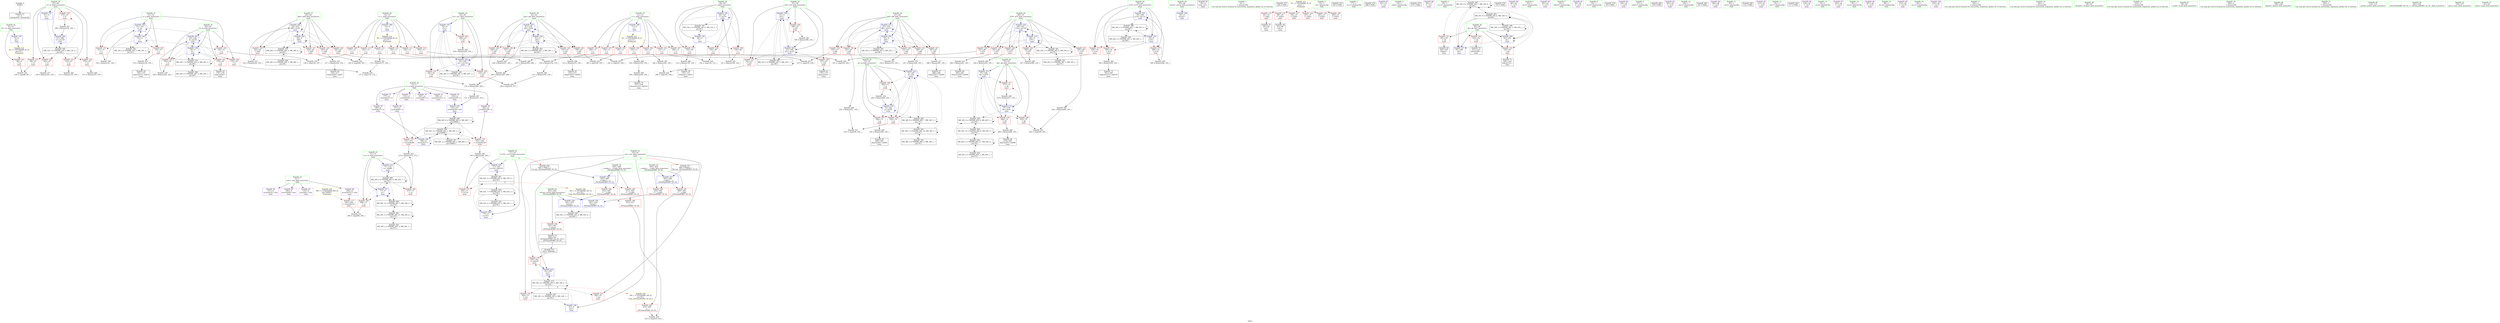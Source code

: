 digraph "SVFG" {
	label="SVFG";

	Node0x55b56fb1b340 [shape=record,color=grey,label="{NodeID: 0\nNullPtr}"];
	Node0x55b56fb1b340 -> Node0x55b56fb4fd80[style=solid];
	Node0x55b56fb53a40 [shape=record,color=grey,label="{NodeID: 277\n104 = Binary(103, 105, )\n}"];
	Node0x55b56fb520a0 [shape=record,color=blue,label="{NodeID: 194\n51\<--142\nj\<--inc\nmain\n}"];
	Node0x55b56fb520a0 -> Node0x55b56fb549f0[style=dashed];
	Node0x55b56fb520a0 -> Node0x55b56fb54ac0[style=dashed];
	Node0x55b56fb520a0 -> Node0x55b56fb54b90[style=dashed];
	Node0x55b56fb520a0 -> Node0x55b56fb51fd0[style=dashed];
	Node0x55b56fb520a0 -> Node0x55b56fb520a0[style=dashed];
	Node0x55b56fb520a0 -> Node0x55b56fb713f0[style=dashed];
	Node0x55b56fb4f320 [shape=record,color=red,label="{NodeID: 111\n171\<--13\n\<--c\nmain\n}"];
	Node0x55b56fb4f320 -> Node0x55b56fb608c0[style=solid];
	Node0x55b56fb21040 [shape=record,color=green,label="{NodeID: 28\n45\<--46\nretval\<--retval_field_insensitive\nmain\n}"];
	Node0x55b56fb21040 -> Node0x55b56fb57c10[style=solid];
	Node0x55b56f7c0290 [shape=record,color=black,label="{NodeID: 471\n352 = PHI(398, )\n}"];
	Node0x55b56f7c0290 -> Node0x55b56fb57290[style=solid];
	Node0x55b56fb60ec0 [shape=record,color=grey,label="{NodeID: 305\n349 = Binary(348, 105, )\n}"];
	Node0x55b56fb60ec0 -> Node0x55b56fb5a6f0[style=solid];
	Node0x55b56fb5a620 [shape=record,color=blue,label="{NodeID: 222\n77\<--345\nss118\<--add129\nmain\n}"];
	Node0x55b56fb5a620 -> Node0x55b56fb772f0[style=dashed];
	Node0x55b56fb55210 [shape=record,color=red,label="{NodeID: 139\n188\<--57\n\<--j25\nmain\n}"];
	Node0x55b56fb55210 -> Node0x55b56fb5ec40[style=solid];
	Node0x55b56fb4fe80 [shape=record,color=black,label="{NodeID: 56\n44\<--9\nmain_ret\<--\nmain\n}"];
	Node0x55b56fb568d0 [shape=record,color=red,label="{NodeID: 167\n264\<--73\n\<--jj\nmain\n}"];
	Node0x55b56fb568d0 -> Node0x55b56fb5f840[style=solid];
	Node0x55b56fb51540 [shape=record,color=purple,label="{NodeID: 84\n137\<--6\narrayidx16\<--sum\nmain\n}"];
	Node0x55b56fb1df60 [shape=record,color=green,label="{NodeID: 1\n9\<--1\n\<--dummyObj\nCan only get source location for instruction, argument, global var or function.}"];
	Node0x55b56fb772f0 [shape=record,color=black,label="{NodeID: 361\nMR_42V_5 = PHI(MR_42V_6, MR_42V_4, )\npts\{78 \}\n|{|<s4>9}}"];
	Node0x55b56fb772f0 -> Node0x55b56fb56ce0[style=dashed];
	Node0x55b56fb772f0 -> Node0x55b56fb57290[style=dashed];
	Node0x55b56fb772f0 -> Node0x55b56fb5a620[style=dashed];
	Node0x55b56fb772f0 -> Node0x55b56fb768f0[style=dashed];
	Node0x55b56fb772f0:s4 -> Node0x55b56fb8b550[style=dashed,color=red];
	Node0x55b56fb53bc0 [shape=record,color=grey,label="{NodeID: 278\n184 = Binary(183, 105, )\n}"];
	Node0x55b56fb53bc0 -> Node0x55b56fb52650[style=solid];
	Node0x55b56fb52170 [shape=record,color=blue,label="{NodeID: 195\n49\<--147\ni\<--inc19\nmain\n}"];
	Node0x55b56fb52170 -> Node0x55b56fb54780[style=dashed];
	Node0x55b56fb52170 -> Node0x55b56fb54850[style=dashed];
	Node0x55b56fb52170 -> Node0x55b56fb54920[style=dashed];
	Node0x55b56fb52170 -> Node0x55b56fb52170[style=dashed];
	Node0x55b56fb52170 -> Node0x55b56fb70ef0[style=dashed];
	Node0x55b56fb4f3f0 [shape=record,color=red,label="{NodeID: 112\n201\<--13\n\<--c\nmain\n}"];
	Node0x55b56fb4f3f0 -> Node0x55b56fb62840[style=solid];
	Node0x55b56fb21110 [shape=record,color=green,label="{NodeID: 29\n47\<--48\ntt\<--tt_field_insensitive\nmain\n}"];
	Node0x55b56fb21110 -> Node0x55b56fb54370[style=solid];
	Node0x55b56fb21110 -> Node0x55b56fb54440[style=solid];
	Node0x55b56fb21110 -> Node0x55b56fb54510[style=solid];
	Node0x55b56fb21110 -> Node0x55b56fb545e0[style=solid];
	Node0x55b56fb21110 -> Node0x55b56fb546b0[style=solid];
	Node0x55b56fb21110 -> Node0x55b56fb57ce0[style=solid];
	Node0x55b56fb21110 -> Node0x55b56fb5a960[style=solid];
	Node0x55b56fba4ca0 [shape=record,color=black,label="{NodeID: 472\n364 = PHI()\n}"];
	Node0x55b56fb61040 [shape=record,color=grey,label="{NodeID: 306\n345 = Binary(344, 343, )\n}"];
	Node0x55b56fb61040 -> Node0x55b56fb5a620[style=solid];
	Node0x55b56fb5a6f0 [shape=record,color=blue,label="{NodeID: 223\n79\<--349\nj119\<--inc131\nmain\n}"];
	Node0x55b56fb5a6f0 -> Node0x55b56fb56db0[style=dashed];
	Node0x55b56fb5a6f0 -> Node0x55b56fb56e80[style=dashed];
	Node0x55b56fb5a6f0 -> Node0x55b56fb56f50[style=dashed];
	Node0x55b56fb5a6f0 -> Node0x55b56fb5a6f0[style=dashed];
	Node0x55b56fb5a6f0 -> Node0x55b56fb58bc0[style=dashed];
	Node0x55b56fb552e0 [shape=record,color=red,label="{NodeID: 140\n170\<--59\n\<--k\nmain\n}"];
	Node0x55b56fb552e0 -> Node0x55b56fb63440[style=solid];
	Node0x55b56fb4ff50 [shape=record,color=black,label="{NodeID: 57\n85\<--82\ncall\<--\nmain\n}"];
	Node0x55b56fb569a0 [shape=record,color=red,label="{NodeID: 168\n282\<--73\n\<--jj\nmain\n}"];
	Node0x55b56fb569a0 -> Node0x55b56fb61c40[style=solid];
	Node0x55b56fb51610 [shape=record,color=purple,label="{NodeID: 85\n290\<--6\narrayidx98\<--sum\nmain\n}"];
	Node0x55b56fb1f600 [shape=record,color=green,label="{NodeID: 2\n15\<--1\n.str\<--dummyObj\nGlob }"];
	Node0x55b56fb53d40 [shape=record,color=grey,label="{NodeID: 279\n247 = Binary(246, 105, )\n}"];
	Node0x55b56fb53d40 -> Node0x55b56fb59e00[style=solid];
	Node0x55b56fb52240 [shape=record,color=blue,label="{NodeID: 196\n53\<--9\nans\<--\nmain\n}"];
	Node0x55b56fb52240 -> Node0x55b56fb7aef0[style=dashed];
	Node0x55b56fb4f4c0 [shape=record,color=red,label="{NodeID: 113\n242\<--13\n\<--c\nmain\n}"];
	Node0x55b56fb4f4c0 -> Node0x55b56fb623c0[style=solid];
	Node0x55b56fb211e0 [shape=record,color=green,label="{NodeID: 30\n49\<--50\ni\<--i_field_insensitive\nmain\n}"];
	Node0x55b56fb211e0 -> Node0x55b56fb54780[style=solid];
	Node0x55b56fb211e0 -> Node0x55b56fb54850[style=solid];
	Node0x55b56fb211e0 -> Node0x55b56fb54920[style=solid];
	Node0x55b56fb211e0 -> Node0x55b56fb51f00[style=solid];
	Node0x55b56fb211e0 -> Node0x55b56fb52170[style=solid];
	Node0x55b56fba4d70 [shape=record,color=black,label="{NodeID: 473\n325 = PHI()\n}"];
	Node0x55b56fb611c0 [shape=record,color=grey,label="{NodeID: 307\n228 = Binary(227, 105, )\n}"];
	Node0x55b56fb611c0 -> Node0x55b56fb52b30[style=solid];
	Node0x55b56fb5a7c0 [shape=record,color=blue,label="{NodeID: 224\n53\<--355\nans\<--\nmain\n}"];
	Node0x55b56fb5a7c0 -> Node0x55b56fb7aef0[style=dashed];
	Node0x55b56fb553b0 [shape=record,color=red,label="{NodeID: 141\n178\<--59\n\<--k\nmain\n}"];
	Node0x55b56fb553b0 -> Node0x55b56fb50360[style=solid];
	Node0x55b56fb50020 [shape=record,color=black,label="{NodeID: 58\n91\<--88\ncall1\<--\nmain\n}"];
	Node0x55b56fb56a70 [shape=record,color=red,label="{NodeID: 169\n259\<--75\n\<--kk\nmain\n}"];
	Node0x55b56fb56a70 -> Node0x55b56fb629c0[style=solid];
	Node0x55b56fb516e0 [shape=record,color=purple,label="{NodeID: 86\n294\<--6\narrayidx101\<--sum\nmain\n}"];
	Node0x55b56fb516e0 -> Node0x55b56fb570f0[style=solid];
	Node0x55b56fb1eec0 [shape=record,color=green,label="{NodeID: 3\n17\<--1\n.str.1\<--dummyObj\nGlob }"];
	Node0x55b56fb5e980 [shape=record,color=grey,label="{NodeID: 280\n131 = Binary(130, 105, )\n}"];
	Node0x55b56fb5e980 -> Node0x55b56fb500f0[style=solid];
	Node0x55b56fb52310 [shape=record,color=blue,label="{NodeID: 197\n55\<--9\ni21\<--\nmain\n}"];
	Node0x55b56fb52310 -> Node0x55b56fb54e00[style=dashed];
	Node0x55b56fb52310 -> Node0x55b56fb54ed0[style=dashed];
	Node0x55b56fb52310 -> Node0x55b56fb54fa0[style=dashed];
	Node0x55b56fb52310 -> Node0x55b56fb5a890[style=dashed];
	Node0x55b56fb52310 -> Node0x55b56fb71df0[style=dashed];
	Node0x55b56fb4f590 [shape=record,color=red,label="{NodeID: 114\n330\<--13\n\<--c\nmain\n}"];
	Node0x55b56fb4f590 -> Node0x55b56fb63140[style=solid];
	Node0x55b56fb212b0 [shape=record,color=green,label="{NodeID: 31\n51\<--52\nj\<--j_field_insensitive\nmain\n}"];
	Node0x55b56fb212b0 -> Node0x55b56fb549f0[style=solid];
	Node0x55b56fb212b0 -> Node0x55b56fb54ac0[style=solid];
	Node0x55b56fb212b0 -> Node0x55b56fb54b90[style=solid];
	Node0x55b56fb212b0 -> Node0x55b56fb51fd0[style=solid];
	Node0x55b56fb212b0 -> Node0x55b56fb520a0[style=solid];
	Node0x55b56fba4e40 [shape=record,color=black,label="{NodeID: 474\n368 = PHI()\n}"];
	Node0x55b56fb61340 [shape=record,color=grey,label="{NodeID: 308\n371 = Binary(370, 105, )\n}"];
	Node0x55b56fb5a890 [shape=record,color=blue,label="{NodeID: 225\n55\<--359\ni21\<--inc135\nmain\n}"];
	Node0x55b56fb5a890 -> Node0x55b56fb54e00[style=dashed];
	Node0x55b56fb5a890 -> Node0x55b56fb54ed0[style=dashed];
	Node0x55b56fb5a890 -> Node0x55b56fb54fa0[style=dashed];
	Node0x55b56fb5a890 -> Node0x55b56fb5a890[style=dashed];
	Node0x55b56fb5a890 -> Node0x55b56fb71df0[style=dashed];
	Node0x55b56fb55480 [shape=record,color=red,label="{NodeID: 142\n183\<--59\n\<--k\nmain\n}"];
	Node0x55b56fb55480 -> Node0x55b56fb53bc0[style=solid];
	Node0x55b56fb500f0 [shape=record,color=black,label="{NodeID: 59\n132\<--131\nidxprom\<--add13\nmain\n}"];
	Node0x55b56fb56b40 [shape=record,color=red,label="{NodeID: 170\n268\<--75\n\<--kk\nmain\n}"];
	Node0x55b56fb56b40 -> Node0x55b56fb5edc0[style=solid];
	Node0x55b56fb517b0 [shape=record,color=purple,label="{NodeID: 87\n83\<--15\n\<--.str\nmain\n}"];
	Node0x55b56fb1ef50 [shape=record,color=green,label="{NodeID: 4\n19\<--1\nstdin\<--dummyObj\nGlob }"];
	Node0x55b56fb5eac0 [shape=record,color=grey,label="{NodeID: 281\n147 = Binary(146, 105, )\n}"];
	Node0x55b56fb5eac0 -> Node0x55b56fb52170[style=solid];
	Node0x55b56fb523e0 [shape=record,color=blue,label="{NodeID: 198\n57\<--9\nj25\<--\nmain\n}"];
	Node0x55b56fb523e0 -> Node0x55b56fb55070[style=dashed];
	Node0x55b56fb523e0 -> Node0x55b56fb55140[style=dashed];
	Node0x55b56fb523e0 -> Node0x55b56fb55210[style=dashed];
	Node0x55b56fb523e0 -> Node0x55b56fb523e0[style=dashed];
	Node0x55b56fb523e0 -> Node0x55b56fb52720[style=dashed];
	Node0x55b56fb523e0 -> Node0x55b56fb722f0[style=dashed];
	Node0x55b56fb4f660 [shape=record,color=red,label="{NodeID: 115\n82\<--19\n\<--stdin\nmain\n}"];
	Node0x55b56fb4f660 -> Node0x55b56fb4ff50[style=solid];
	Node0x55b56fb21380 [shape=record,color=green,label="{NodeID: 32\n53\<--54\nans\<--ans_field_insensitive\nmain\n|{|<s4>9}}"];
	Node0x55b56fb21380 -> Node0x55b56fb54c60[style=solid];
	Node0x55b56fb21380 -> Node0x55b56fb54d30[style=solid];
	Node0x55b56fb21380 -> Node0x55b56fb52240[style=solid];
	Node0x55b56fb21380 -> Node0x55b56fb5a7c0[style=solid];
	Node0x55b56fb21380:s4 -> Node0x55b56fba50b0[style=solid,color=red];
	Node0x55b56fba4f10 [shape=record,color=black,label="{NodeID: 475\n373 = PHI()\n}"];
	Node0x55b56fb614c0 [shape=record,color=grey,label="{NodeID: 309\n142 = Binary(141, 105, )\n}"];
	Node0x55b56fb614c0 -> Node0x55b56fb520a0[style=solid];
	Node0x55b56fb5a960 [shape=record,color=blue,label="{NodeID: 226\n47\<--380\ntt\<--inc143\nmain\n}"];
	Node0x55b56fb5a960 -> Node0x55b56fb70e00[style=dashed];
	Node0x55b56fb55550 [shape=record,color=red,label="{NodeID: 143\n194\<--61\n\<--j44\nmain\n}"];
	Node0x55b56fb55550 -> Node0x55b56fb62cc0[style=solid];
	Node0x55b56fb501c0 [shape=record,color=black,label="{NodeID: 60\n136\<--135\nidxprom15\<--add14\nmain\n}"];
	Node0x55b56fb56c10 [shape=record,color=red,label="{NodeID: 171\n277\<--75\n\<--kk\nmain\n}"];
	Node0x55b56fb56c10 -> Node0x55b56fb605c0[style=solid];
	Node0x55b56fb51880 [shape=record,color=purple,label="{NodeID: 88\n84\<--17\n\<--.str.1\nmain\n}"];
	Node0x55b56fb1fac0 [shape=record,color=green,label="{NodeID: 5\n20\<--1\n.str.2\<--dummyObj\nGlob }"];
	Node0x55b56fb786f0 [shape=record,color=black,label="{NodeID: 365\nMR_30V_8 = PHI(MR_30V_7, MR_30V_6, )\npts\{66 \}\n}"];
	Node0x55b56fb786f0 -> Node0x55b56fb55bd0[style=dashed];
	Node0x55b56fb786f0 -> Node0x55b56fb5a210[style=dashed];
	Node0x55b56fb786f0 -> Node0x55b56fb786f0[style=dashed];
	Node0x55b56fb786f0 -> Node0x55b56fb86d00[style=dashed];
	Node0x55b56fb5ec40 [shape=record,color=grey,label="{NodeID: 282\n189 = Binary(188, 105, )\n}"];
	Node0x55b56fb5ec40 -> Node0x55b56fb52720[style=solid];
	Node0x55b56fb524b0 [shape=record,color=blue,label="{NodeID: 199\n59\<--9\nk\<--\nmain\n}"];
	Node0x55b56fb524b0 -> Node0x55b56fb552e0[style=dashed];
	Node0x55b56fb524b0 -> Node0x55b56fb553b0[style=dashed];
	Node0x55b56fb524b0 -> Node0x55b56fb55480[style=dashed];
	Node0x55b56fb524b0 -> Node0x55b56fb524b0[style=dashed];
	Node0x55b56fb524b0 -> Node0x55b56fb52650[style=dashed];
	Node0x55b56fb524b0 -> Node0x55b56fb7bdf0[style=dashed];
	Node0x55b56fb53f60 [shape=record,color=red,label="{NodeID: 116\n88\<--24\n\<--stdout\nmain\n}"];
	Node0x55b56fb53f60 -> Node0x55b56fb50020[style=solid];
	Node0x55b56fb21450 [shape=record,color=green,label="{NodeID: 33\n55\<--56\ni21\<--i21_field_insensitive\nmain\n}"];
	Node0x55b56fb21450 -> Node0x55b56fb54e00[style=solid];
	Node0x55b56fb21450 -> Node0x55b56fb54ed0[style=solid];
	Node0x55b56fb21450 -> Node0x55b56fb54fa0[style=solid];
	Node0x55b56fb21450 -> Node0x55b56fb52310[style=solid];
	Node0x55b56fb21450 -> Node0x55b56fb5a890[style=solid];
	Node0x55b56fba4fe0 [shape=record,color=black,label="{NodeID: 476\n375 = PHI()\n}"];
	Node0x55b56fb70ac0 [shape=record,color=black,label="{NodeID: 393\nMR_52V_3 = PHI(MR_52V_4, MR_52V_2, )\npts\{402 \}\n}"];
	Node0x55b56fb70ac0 -> Node0x55b56fb57360[style=dashed];
	Node0x55b56fb61640 [shape=record,color=grey,label="{NodeID: 310\n292 = Binary(291, 105, )\n}"];
	Node0x55b56fb61640 -> Node0x55b56fb50840[style=solid];
	Node0x55b56fb5aa30 [shape=record,color=blue,label="{NodeID: 227\n403\<--399\n__a.addr\<--__a\n_ZSt3maxIiERKT_S2_S2_\n}"];
	Node0x55b56fb5aa30 -> Node0x55b56fb57430[style=dashed];
	Node0x55b56fb5aa30 -> Node0x55b56fb57500[style=dashed];
	Node0x55b56fb55620 [shape=record,color=red,label="{NodeID: 144\n208\<--61\n\<--j44\nmain\n}"];
	Node0x55b56fb55620 -> Node0x55b56fb5fb40[style=solid];
	Node0x55b56fb50290 [shape=record,color=black,label="{NodeID: 61\n176\<--175\nidxprom34\<--\nmain\n}"];
	Node0x55b56fb56ce0 [shape=record,color=red,label="{NodeID: 172\n344\<--77\n\<--ss118\nmain\n}"];
	Node0x55b56fb56ce0 -> Node0x55b56fb61040[style=solid];
	Node0x55b56fb51950 [shape=record,color=purple,label="{NodeID: 89\n89\<--20\n\<--.str.2\nmain\n}"];
	Node0x55b56fb1fb50 [shape=record,color=green,label="{NodeID: 6\n22\<--1\n.str.3\<--dummyObj\nGlob }"];
	Node0x55b56fb5edc0 [shape=record,color=grey,label="{NodeID: 283\n269 = Binary(268, 105, )\n}"];
	Node0x55b56fb5edc0 -> Node0x55b56fb506a0[style=solid];
	Node0x55b56fb52580 [shape=record,color=blue,label="{NodeID: 200\n180\<--9\narrayidx37\<--\nmain\n}"];
	Node0x55b56fb52580 -> Node0x55b56fb52580[style=dashed];
	Node0x55b56fb52580 -> Node0x55b56fb84a60[style=dashed];
	Node0x55b56fb54030 [shape=record,color=red,label="{NodeID: 117\n102\<--27\n\<--stderr\nmain\n}"];
	Node0x55b56fb21520 [shape=record,color=green,label="{NodeID: 34\n57\<--58\nj25\<--j25_field_insensitive\nmain\n}"];
	Node0x55b56fb21520 -> Node0x55b56fb55070[style=solid];
	Node0x55b56fb21520 -> Node0x55b56fb55140[style=solid];
	Node0x55b56fb21520 -> Node0x55b56fb55210[style=solid];
	Node0x55b56fb21520 -> Node0x55b56fb523e0[style=solid];
	Node0x55b56fb21520 -> Node0x55b56fb52720[style=solid];
	Node0x55b56fba50b0 [shape=record,color=black,label="{NodeID: 477\n399 = PHI(53, )\n0th arg _ZSt3maxIiERKT_S2_S2_ }"];
	Node0x55b56fba50b0 -> Node0x55b56fb5aa30[style=solid];
	Node0x55b56fb617c0 [shape=record,color=grey,label="{NodeID: 311\n380 = Binary(379, 105, )\n}"];
	Node0x55b56fb617c0 -> Node0x55b56fb5a960[style=solid];
	Node0x55b56fb5ab00 [shape=record,color=blue,label="{NodeID: 228\n405\<--400\n__b.addr\<--__b\n_ZSt3maxIiERKT_S2_S2_\n}"];
	Node0x55b56fb5ab00 -> Node0x55b56fb575d0[style=dashed];
	Node0x55b56fb5ab00 -> Node0x55b56fb576a0[style=dashed];
	Node0x55b56fb556f0 [shape=record,color=red,label="{NodeID: 145\n212\<--61\n\<--j44\nmain\n}"];
	Node0x55b56fb556f0 -> Node0x55b56fb60440[style=solid];
	Node0x55b56fb50360 [shape=record,color=black,label="{NodeID: 62\n179\<--178\nidxprom36\<--\nmain\n}"];
	Node0x55b56fb56db0 [shape=record,color=red,label="{NodeID: 173\n329\<--79\n\<--j119\nmain\n}"];
	Node0x55b56fb56db0 -> Node0x55b56fb63140[style=solid];
	Node0x55b56fb51a20 [shape=record,color=purple,label="{NodeID: 90\n90\<--22\n\<--.str.3\nmain\n}"];
	Node0x55b56fb1fbe0 [shape=record,color=green,label="{NodeID: 7\n24\<--1\nstdout\<--dummyObj\nGlob }"];
	Node0x55b56fb5ef40 [shape=record,color=grey,label="{NodeID: 284\n111 = Binary(110, 105, )\n}"];
	Node0x55b56fb52650 [shape=record,color=blue,label="{NodeID: 201\n59\<--184\nk\<--inc39\nmain\n}"];
	Node0x55b56fb52650 -> Node0x55b56fb552e0[style=dashed];
	Node0x55b56fb52650 -> Node0x55b56fb553b0[style=dashed];
	Node0x55b56fb52650 -> Node0x55b56fb55480[style=dashed];
	Node0x55b56fb52650 -> Node0x55b56fb524b0[style=dashed];
	Node0x55b56fb52650 -> Node0x55b56fb52650[style=dashed];
	Node0x55b56fb52650 -> Node0x55b56fb7bdf0[style=dashed];
	Node0x55b56fb54100 [shape=record,color=red,label="{NodeID: 118\n323\<--27\n\<--stderr\nmain\n}"];
	Node0x55b56fb215f0 [shape=record,color=green,label="{NodeID: 35\n59\<--60\nk\<--k_field_insensitive\nmain\n}"];
	Node0x55b56fb215f0 -> Node0x55b56fb552e0[style=solid];
	Node0x55b56fb215f0 -> Node0x55b56fb553b0[style=solid];
	Node0x55b56fb215f0 -> Node0x55b56fb55480[style=solid];
	Node0x55b56fb215f0 -> Node0x55b56fb524b0[style=solid];
	Node0x55b56fb215f0 -> Node0x55b56fb52650[style=solid];
	Node0x55b56fba52a0 [shape=record,color=black,label="{NodeID: 478\n400 = PHI(77, )\n1st arg _ZSt3maxIiERKT_S2_S2_ }"];
	Node0x55b56fba52a0 -> Node0x55b56fb5ab00[style=solid];
	Node0x55b56fb61940 [shape=record,color=grey,label="{NodeID: 312\n223 = Binary(222, 105, )\n}"];
	Node0x55b56fb61940 -> Node0x55b56fb52a60[style=solid];
	Node0x55b56fb5abd0 [shape=record,color=blue,label="{NodeID: 229\n401\<--415\nretval\<--\n_ZSt3maxIiERKT_S2_S2_\n}"];
	Node0x55b56fb5abd0 -> Node0x55b56fb70ac0[style=dashed];
	Node0x55b56fb557c0 [shape=record,color=red,label="{NodeID: 146\n227\<--61\n\<--j44\nmain\n}"];
	Node0x55b56fb557c0 -> Node0x55b56fb611c0[style=solid];
	Node0x55b56fb50430 [shape=record,color=black,label="{NodeID: 63\n214\<--213\nidxprom55\<--add54\nmain\n}"];
	Node0x55b56fb70e00 [shape=record,color=black,label="{NodeID: 340\nMR_12V_3 = PHI(MR_12V_4, MR_12V_2, )\npts\{48 \}\n}"];
	Node0x55b56fb70e00 -> Node0x55b56fb54370[style=dashed];
	Node0x55b56fb70e00 -> Node0x55b56fb54440[style=dashed];
	Node0x55b56fb70e00 -> Node0x55b56fb54510[style=dashed];
	Node0x55b56fb70e00 -> Node0x55b56fb545e0[style=dashed];
	Node0x55b56fb70e00 -> Node0x55b56fb546b0[style=dashed];
	Node0x55b56fb70e00 -> Node0x55b56fb5a960[style=dashed];
	Node0x55b56fb56e80 [shape=record,color=red,label="{NodeID: 174\n339\<--79\n\<--j119\nmain\n}"];
	Node0x55b56fb56e80 -> Node0x55b56fb60d40[style=solid];
	Node0x55b56fb51af0 [shape=record,color=purple,label="{NodeID: 91\n92\<--25\n\<--.str.4\nmain\n}"];
	Node0x55b56fb1fc70 [shape=record,color=green,label="{NodeID: 8\n25\<--1\n.str.4\<--dummyObj\nGlob }"];
	Node0x55b56fb5f0c0 [shape=record,color=grey,label="{NodeID: 285\n307 = Binary(306, 105, )\n}"];
	Node0x55b56fb5f0c0 -> Node0x55b56fb5a2e0[style=solid];
	Node0x55b56fb52720 [shape=record,color=blue,label="{NodeID: 202\n57\<--189\nj25\<--inc42\nmain\n}"];
	Node0x55b56fb52720 -> Node0x55b56fb55070[style=dashed];
	Node0x55b56fb52720 -> Node0x55b56fb55140[style=dashed];
	Node0x55b56fb52720 -> Node0x55b56fb55210[style=dashed];
	Node0x55b56fb52720 -> Node0x55b56fb523e0[style=dashed];
	Node0x55b56fb52720 -> Node0x55b56fb52720[style=dashed];
	Node0x55b56fb52720 -> Node0x55b56fb722f0[style=dashed];
	Node0x55b56fb541d0 [shape=record,color=red,label="{NodeID: 119\n365\<--27\n\<--stderr\nmain\n}"];
	Node0x55b56fb216c0 [shape=record,color=green,label="{NodeID: 36\n61\<--62\nj44\<--j44_field_insensitive\nmain\n}"];
	Node0x55b56fb216c0 -> Node0x55b56fb55550[style=solid];
	Node0x55b56fb216c0 -> Node0x55b56fb55620[style=solid];
	Node0x55b56fb216c0 -> Node0x55b56fb556f0[style=solid];
	Node0x55b56fb216c0 -> Node0x55b56fb557c0[style=solid];
	Node0x55b56fb216c0 -> Node0x55b56fb527f0[style=solid];
	Node0x55b56fb216c0 -> Node0x55b56fb52b30[style=solid];
	Node0x55b56fba5920 [shape=record,color=black,label="{NodeID: 479\n93 = PHI()\n}"];
	Node0x55b56fb84a60 [shape=record,color=black,label="{NodeID: 396\nMR_46V_4 = PHI(MR_46V_5, MR_46V_3, )\npts\{50000 \}\n}"];
	Node0x55b56fb84a60 -> Node0x55b56fb57020[style=dashed];
	Node0x55b56fb84a60 -> Node0x55b56fb571c0[style=dashed];
	Node0x55b56fb84a60 -> Node0x55b56fb52580[style=dashed];
	Node0x55b56fb84a60 -> Node0x55b56fb75ef0[style=dashed];
	Node0x55b56fb84a60 -> Node0x55b56fb84a60[style=dashed];
	Node0x55b56fb84a60 -> Node0x55b56fb88600[style=dashed];
	Node0x55b56fb61ac0 [shape=record,color=grey,label="{NodeID: 313\n316 = Binary(315, 105, )\n}"];
	Node0x55b56fb61ac0 -> Node0x55b56fb5a3b0[style=solid];
	Node0x55b56fb5aca0 [shape=record,color=blue,label="{NodeID: 230\n401\<--418\nretval\<--\n_ZSt3maxIiERKT_S2_S2_\n}"];
	Node0x55b56fb5aca0 -> Node0x55b56fb70ac0[style=dashed];
	Node0x55b56fb55890 [shape=record,color=red,label="{NodeID: 147\n200\<--63\n\<--k48\nmain\n}"];
	Node0x55b56fb55890 -> Node0x55b56fb62840[style=solid];
	Node0x55b56fb50500 [shape=record,color=black,label="{NodeID: 64\n218\<--217\nidxprom58\<--add57\nmain\n}"];
	Node0x55b56fb70ef0 [shape=record,color=black,label="{NodeID: 341\nMR_14V_2 = PHI(MR_14V_4, MR_14V_1, )\npts\{50 \}\n}"];
	Node0x55b56fb70ef0 -> Node0x55b56fb51f00[style=dashed];
	Node0x55b56fb56f50 [shape=record,color=red,label="{NodeID: 175\n348\<--79\n\<--j119\nmain\n}"];
	Node0x55b56fb56f50 -> Node0x55b56fb60ec0[style=solid];
	Node0x55b56fb51bc0 [shape=record,color=purple,label="{NodeID: 92\n138\<--25\n\<--.str.4\nmain\n}"];
	Node0x55b56fb1e490 [shape=record,color=green,label="{NodeID: 9\n27\<--1\nstderr\<--dummyObj\nGlob }"];
	Node0x55b56fb5f240 [shape=record,color=grey,label="{NodeID: 286\n210 = Binary(204, 209, )\n}"];
	Node0x55b56fb5f240 -> Node0x55b56fb5f3c0[style=solid];
	Node0x55b56fb527f0 [shape=record,color=blue,label="{NodeID: 203\n61\<--9\nj44\<--\nmain\n}"];
	Node0x55b56fb527f0 -> Node0x55b56fb55550[style=dashed];
	Node0x55b56fb527f0 -> Node0x55b56fb55620[style=dashed];
	Node0x55b56fb527f0 -> Node0x55b56fb556f0[style=dashed];
	Node0x55b56fb527f0 -> Node0x55b56fb557c0[style=dashed];
	Node0x55b56fb527f0 -> Node0x55b56fb527f0[style=dashed];
	Node0x55b56fb527f0 -> Node0x55b56fb52b30[style=dashed];
	Node0x55b56fb527f0 -> Node0x55b56fb72cf0[style=dashed];
	Node0x55b56fb542a0 [shape=record,color=red,label="{NodeID: 120\n369\<--27\n\<--stderr\nmain\n}"];
	Node0x55b56fb21790 [shape=record,color=green,label="{NodeID: 37\n63\<--64\nk48\<--k48_field_insensitive\nmain\n}"];
	Node0x55b56fb21790 -> Node0x55b56fb55890[style=solid];
	Node0x55b56fb21790 -> Node0x55b56fb55960[style=solid];
	Node0x55b56fb21790 -> Node0x55b56fb55a30[style=solid];
	Node0x55b56fb21790 -> Node0x55b56fb55b00[style=solid];
	Node0x55b56fb21790 -> Node0x55b56fb528c0[style=solid];
	Node0x55b56fb21790 -> Node0x55b56fb52a60[style=solid];
	Node0x55b56fba5a20 [shape=record,color=black,label="{NodeID: 480\n139 = PHI()\n}"];
	Node0x55b56fb61c40 [shape=record,color=grey,label="{NodeID: 314\n283 = Binary(282, 105, )\n}"];
	Node0x55b56fb61c40 -> Node0x55b56fb5a140[style=solid];
	Node0x55b56fb55960 [shape=record,color=red,label="{NodeID: 148\n205\<--63\n\<--k48\nmain\n}"];
	Node0x55b56fb55960 -> Node0x55b56fb5f6c0[style=solid];
	Node0x55b56fb505d0 [shape=record,color=black,label="{NodeID: 65\n266\<--265\nidxprom84\<--add83\nmain\n}"];
	Node0x55b56fb713f0 [shape=record,color=black,label="{NodeID: 342\nMR_16V_2 = PHI(MR_16V_3, MR_16V_1, )\npts\{52 \}\n}"];
	Node0x55b56fb713f0 -> Node0x55b56fb51fd0[style=dashed];
	Node0x55b56fb713f0 -> Node0x55b56fb713f0[style=dashed];
	Node0x55b56fb57020 [shape=record,color=red,label="{NodeID: 176\n272\<--271\n\<--arrayidx88\nmain\n}"];
	Node0x55b56fb57020 -> Node0x55b56fb60bc0[style=solid];
	Node0x55b56fb51c90 [shape=record,color=purple,label="{NodeID: 93\n363\<--25\n\<--.str.4\nmain\n}"];
	Node0x55b56fb1e520 [shape=record,color=green,label="{NodeID: 10\n28\<--1\n.str.5\<--dummyObj\nGlob }"];
	Node0x55b56fb5f3c0 [shape=record,color=grey,label="{NodeID: 287\n211 = Binary(210, 105, )\n}"];
	Node0x55b56fb5f3c0 -> Node0x55b56fb52990[style=solid];
	Node0x55b56fb528c0 [shape=record,color=blue,label="{NodeID: 204\n63\<--9\nk48\<--\nmain\n}"];
	Node0x55b56fb528c0 -> Node0x55b56fb55890[style=dashed];
	Node0x55b56fb528c0 -> Node0x55b56fb55960[style=dashed];
	Node0x55b56fb528c0 -> Node0x55b56fb55a30[style=dashed];
	Node0x55b56fb528c0 -> Node0x55b56fb55b00[style=dashed];
	Node0x55b56fb528c0 -> Node0x55b56fb528c0[style=dashed];
	Node0x55b56fb528c0 -> Node0x55b56fb52a60[style=dashed];
	Node0x55b56fb528c0 -> Node0x55b56fb7c7f0[style=dashed];
	Node0x55b56fb54370 [shape=record,color=red,label="{NodeID: 121\n98\<--47\n\<--tt\nmain\n}"];
	Node0x55b56fb54370 -> Node0x55b56fb63740[style=solid];
	Node0x55b56fb21860 [shape=record,color=green,label="{NodeID: 38\n65\<--66\nok\<--ok_field_insensitive\nmain\n}"];
	Node0x55b56fb21860 -> Node0x55b56fb55bd0[style=solid];
	Node0x55b56fb21860 -> Node0x55b56fb55ca0[style=solid];
	Node0x55b56fb21860 -> Node0x55b56fb55d70[style=solid];
	Node0x55b56fb21860 -> Node0x55b56fb52c00[style=solid];
	Node0x55b56fb21860 -> Node0x55b56fb5a210[style=solid];
	Node0x55b56fba5b20 [shape=record,color=black,label="{NodeID: 481\n107 = PHI()\n}"];
	Node0x55b56fb61dc0 [shape=record,color=grey,label="{NodeID: 315\n135 = Binary(134, 105, )\n}"];
	Node0x55b56fb61dc0 -> Node0x55b56fb501c0[style=solid];
	Node0x55b56fb55a30 [shape=record,color=red,label="{NodeID: 149\n216\<--63\n\<--k48\nmain\n}"];
	Node0x55b56fb55a30 -> Node0x55b56fb61f40[style=solid];
	Node0x55b56fb506a0 [shape=record,color=black,label="{NodeID: 66\n270\<--269\nidxprom87\<--add86\nmain\n}"];
	Node0x55b56fb718f0 [shape=record,color=black,label="{NodeID: 343\nMR_18V_2 = PHI(MR_18V_4, MR_18V_1, )\npts\{54 \}\n}"];
	Node0x55b56fb718f0 -> Node0x55b56fb52240[style=dashed];
	Node0x55b56fb570f0 [shape=record,color=red,label="{NodeID: 177\n295\<--294\n\<--arrayidx101\nmain\n}"];
	Node0x55b56fb570f0 -> Node0x55b56fb635c0[style=solid];
	Node0x55b56fb51d60 [shape=record,color=purple,label="{NodeID: 94\n106\<--28\n\<--.str.5\nmain\n}"];
	Node0x55b56fb1e5b0 [shape=record,color=green,label="{NodeID: 11\n30\<--1\n.str.6\<--dummyObj\nGlob }"];
	Node0x55b56fb5f540 [shape=record,color=grey,label="{NodeID: 288\n334 = Binary(333, 335, )\n}"];
	Node0x55b56fb5f540 -> Node0x55b56fb60740[style=solid];
	Node0x55b56fb52990 [shape=record,color=blue,label="{NodeID: 205\n219\<--211\narrayidx59\<--and\nmain\n}"];
	Node0x55b56fb52990 -> Node0x55b56fb88600[style=dashed];
	Node0x55b56fb54440 [shape=record,color=red,label="{NodeID: 122\n103\<--47\n\<--tt\nmain\n}"];
	Node0x55b56fb54440 -> Node0x55b56fb53a40[style=solid];
	Node0x55b56fb21930 [shape=record,color=green,label="{NodeID: 39\n67\<--68\nj66\<--j66_field_insensitive\nmain\n}"];
	Node0x55b56fb21930 -> Node0x55b56fb55e40[style=solid];
	Node0x55b56fb21930 -> Node0x55b56fb55f10[style=solid];
	Node0x55b56fb21930 -> Node0x55b56fb55fe0[style=solid];
	Node0x55b56fb21930 -> Node0x55b56fb560b0[style=solid];
	Node0x55b56fb21930 -> Node0x55b56fb56180[style=solid];
	Node0x55b56fb21930 -> Node0x55b56fb52cd0[style=solid];
	Node0x55b56fb21930 -> Node0x55b56fb5a3b0[style=solid];
	Node0x55b56fba5c20 [shape=record,color=black,label="{NodeID: 482\n113 = PHI()\n}"];
	Node0x55b56fb85900 [shape=record,color=black,label="{NodeID: 399\nMR_40V_6 = PHI(MR_40V_8, MR_40V_5, )\npts\{76 \}\n}"];
	Node0x55b56fb85900 -> Node0x55b56fb59ed0[style=dashed];
	Node0x55b56fb85900 -> Node0x55b56fb85900[style=dashed];
	Node0x55b56fb85900 -> Node0x55b56fb87c00[style=dashed];
	Node0x55b56fb61f40 [shape=record,color=grey,label="{NodeID: 316\n217 = Binary(216, 105, )\n}"];
	Node0x55b56fb61f40 -> Node0x55b56fb50500[style=solid];
	Node0x55b56fb55b00 [shape=record,color=red,label="{NodeID: 150\n222\<--63\n\<--k48\nmain\n}"];
	Node0x55b56fb55b00 -> Node0x55b56fb61940[style=solid];
	Node0x55b56fb50770 [shape=record,color=black,label="{NodeID: 67\n289\<--288\nidxprom97\<--add96\nmain\n}"];
	Node0x55b56fb71df0 [shape=record,color=black,label="{NodeID: 344\nMR_20V_2 = PHI(MR_20V_4, MR_20V_1, )\npts\{56 \}\n}"];
	Node0x55b56fb71df0 -> Node0x55b56fb52310[style=dashed];
	Node0x55b56fb571c0 [shape=record,color=red,label="{NodeID: 178\n343\<--342\n\<--arrayidx128\nmain\n}"];
	Node0x55b56fb571c0 -> Node0x55b56fb61040[style=solid];
	Node0x55b56fb51e30 [shape=record,color=purple,label="{NodeID: 95\n112\<--30\n\<--.str.6\nmain\n}"];
	Node0x55b56fb1e640 [shape=record,color=green,label="{NodeID: 12\n32\<--1\n.str.7\<--dummyObj\nGlob }"];
	Node0x55b56fb5f6c0 [shape=record,color=grey,label="{NodeID: 289\n207 = Binary(205, 206, )\n}"];
	Node0x55b56fb5f6c0 -> Node0x55b56fb5fb40[style=solid];
	Node0x55b56fb52a60 [shape=record,color=blue,label="{NodeID: 206\n63\<--223\nk48\<--inc61\nmain\n}"];
	Node0x55b56fb52a60 -> Node0x55b56fb55890[style=dashed];
	Node0x55b56fb52a60 -> Node0x55b56fb55960[style=dashed];
	Node0x55b56fb52a60 -> Node0x55b56fb55a30[style=dashed];
	Node0x55b56fb52a60 -> Node0x55b56fb55b00[style=dashed];
	Node0x55b56fb52a60 -> Node0x55b56fb528c0[style=dashed];
	Node0x55b56fb52a60 -> Node0x55b56fb52a60[style=dashed];
	Node0x55b56fb52a60 -> Node0x55b56fb7c7f0[style=dashed];
	Node0x55b56fb54510 [shape=record,color=red,label="{NodeID: 123\n110\<--47\n\<--tt\nmain\n}"];
	Node0x55b56fb54510 -> Node0x55b56fb5ef40[style=solid];
	Node0x55b56fb21a00 [shape=record,color=green,label="{NodeID: 40\n69\<--70\nk70\<--k70_field_insensitive\nmain\n}"];
	Node0x55b56fb21a00 -> Node0x55b56fb56250[style=solid];
	Node0x55b56fb21a00 -> Node0x55b56fb56320[style=solid];
	Node0x55b56fb21a00 -> Node0x55b56fb563f0[style=solid];
	Node0x55b56fb21a00 -> Node0x55b56fb564c0[style=solid];
	Node0x55b56fb21a00 -> Node0x55b56fb56590[style=solid];
	Node0x55b56fb21a00 -> Node0x55b56fb52da0[style=solid];
	Node0x55b56fb21a00 -> Node0x55b56fb5a2e0[style=solid];
	Node0x55b56fba5d20 [shape=record,color=black,label="{NodeID: 483\n117 = PHI()\n}"];
	Node0x55b56fb620c0 [shape=record,color=grey,label="{NodeID: 317\n288 = Binary(287, 105, )\n}"];
	Node0x55b56fb620c0 -> Node0x55b56fb50770[style=solid];
	Node0x55b56fb55bd0 [shape=record,color=red,label="{NodeID: 151\n301\<--65\n\<--ok\nmain\n}"];
	Node0x55b56fb55bd0 -> Node0x55b56fb50910[style=solid];
	Node0x55b56fb50840 [shape=record,color=black,label="{NodeID: 68\n293\<--292\nidxprom100\<--add99\nmain\n}"];
	Node0x55b56fb722f0 [shape=record,color=black,label="{NodeID: 345\nMR_22V_2 = PHI(MR_22V_3, MR_22V_1, )\npts\{58 \}\n}"];
	Node0x55b56fb722f0 -> Node0x55b56fb523e0[style=dashed];
	Node0x55b56fb722f0 -> Node0x55b56fb722f0[style=dashed];
	Node0x55b56fb57290 [shape=record,color=red,label="{NodeID: 179\n355\<--352\n\<--call133\nmain\n}"];
	Node0x55b56fb57290 -> Node0x55b56fb5a7c0[style=solid];
	Node0x55b56fb4e6f0 [shape=record,color=purple,label="{NodeID: 96\n116\<--32\n\<--.str.7\nmain\n}"];
	Node0x55b56fb1e710 [shape=record,color=green,label="{NodeID: 13\n34\<--1\n.str.8\<--dummyObj\nGlob }"];
	Node0x55b56fb7aef0 [shape=record,color=black,label="{NodeID: 373\nMR_18V_4 = PHI(MR_18V_6, MR_18V_3, )\npts\{54 \}\n|{|<s6>9}}"];
	Node0x55b56fb7aef0 -> Node0x55b56fb54c60[style=dashed];
	Node0x55b56fb7aef0 -> Node0x55b56fb54d30[style=dashed];
	Node0x55b56fb7aef0 -> Node0x55b56fb57290[style=dashed];
	Node0x55b56fb7aef0 -> Node0x55b56fb5a7c0[style=dashed];
	Node0x55b56fb7aef0 -> Node0x55b56fb718f0[style=dashed];
	Node0x55b56fb7aef0 -> Node0x55b56fb7aef0[style=dashed];
	Node0x55b56fb7aef0:s6 -> Node0x55b56fb8b440[style=dashed,color=red];
	Node0x55b56fb5f840 [shape=record,color=grey,label="{NodeID: 290\n265 = Binary(264, 105, )\n}"];
	Node0x55b56fb5f840 -> Node0x55b56fb505d0[style=solid];
	Node0x55b56fb52b30 [shape=record,color=blue,label="{NodeID: 207\n61\<--228\nj44\<--inc64\nmain\n}"];
	Node0x55b56fb52b30 -> Node0x55b56fb55550[style=dashed];
	Node0x55b56fb52b30 -> Node0x55b56fb55620[style=dashed];
	Node0x55b56fb52b30 -> Node0x55b56fb556f0[style=dashed];
	Node0x55b56fb52b30 -> Node0x55b56fb557c0[style=dashed];
	Node0x55b56fb52b30 -> Node0x55b56fb527f0[style=dashed];
	Node0x55b56fb52b30 -> Node0x55b56fb52b30[style=dashed];
	Node0x55b56fb52b30 -> Node0x55b56fb72cf0[style=dashed];
	Node0x55b56fb545e0 [shape=record,color=red,label="{NodeID: 124\n370\<--47\n\<--tt\nmain\n}"];
	Node0x55b56fb545e0 -> Node0x55b56fb61340[style=solid];
	Node0x55b56fb21ad0 [shape=record,color=green,label="{NodeID: 41\n71\<--72\nss\<--ss_field_insensitive\nmain\n}"];
	Node0x55b56fb21ad0 -> Node0x55b56fb56660[style=solid];
	Node0x55b56fb21ad0 -> Node0x55b56fb56730[style=solid];
	Node0x55b56fb21ad0 -> Node0x55b56fb52e70[style=solid];
	Node0x55b56fb21ad0 -> Node0x55b56fb59fa0[style=solid];
	Node0x55b56fb62240 [shape=record,color=grey,label="{NodeID: 318\n128 = cmp(126, 127, )\n}"];
	Node0x55b56fb55ca0 [shape=record,color=red,label="{NodeID: 152\n310\<--65\n\<--ok\nmain\n}"];
	Node0x55b56fb55ca0 -> Node0x55b56fb509e0[style=solid];
	Node0x55b56fb50910 [shape=record,color=black,label="{NodeID: 69\n302\<--301\ntobool\<--\nmain\n}"];
	Node0x55b56fb727f0 [shape=record,color=black,label="{NodeID: 346\nMR_24V_2 = PHI(MR_24V_3, MR_24V_1, )\npts\{60 \}\n}"];
	Node0x55b56fb727f0 -> Node0x55b56fb7bdf0[style=dashed];
	Node0x55b56fb57360 [shape=record,color=red,label="{NodeID: 180\n421\<--401\n\<--retval\n_ZSt3maxIiERKT_S2_S2_\n}"];
	Node0x55b56fb57360 -> Node0x55b56fb50d20[style=solid];
	Node0x55b56fb4e7c0 [shape=record,color=purple,label="{NodeID: 97\n324\<--34\n\<--.str.8\nmain\n}"];
	Node0x55b56fb1f0c0 [shape=record,color=green,label="{NodeID: 14\n36\<--1\n.str.9\<--dummyObj\nGlob }"];
	Node0x55b56fb5f9c0 [shape=record,color=grey,label="{NodeID: 291\n164 = Binary(163, 165, )\n}"];
	Node0x55b56fb5f9c0 -> Node0x55b56fb62b40[style=solid];
	Node0x55b56fb52c00 [shape=record,color=blue,label="{NodeID: 208\n65\<--232\nok\<--\nmain\n}"];
	Node0x55b56fb52c00 -> Node0x55b56fb55d70[style=dashed];
	Node0x55b56fb52c00 -> Node0x55b56fb52c00[style=dashed];
	Node0x55b56fb52c00 -> Node0x55b56fb5a210[style=dashed];
	Node0x55b56fb52c00 -> Node0x55b56fb736f0[style=dashed];
	Node0x55b56fb52c00 -> Node0x55b56fb786f0[style=dashed];
	Node0x55b56fb52c00 -> Node0x55b56fb86d00[style=dashed];
	Node0x55b56fb546b0 [shape=record,color=red,label="{NodeID: 125\n379\<--47\n\<--tt\nmain\n}"];
	Node0x55b56fb546b0 -> Node0x55b56fb617c0[style=solid];
	Node0x55b56fb21ba0 [shape=record,color=green,label="{NodeID: 42\n73\<--74\njj\<--jj_field_insensitive\nmain\n}"];
	Node0x55b56fb21ba0 -> Node0x55b56fb56800[style=solid];
	Node0x55b56fb21ba0 -> Node0x55b56fb568d0[style=solid];
	Node0x55b56fb21ba0 -> Node0x55b56fb569a0[style=solid];
	Node0x55b56fb21ba0 -> Node0x55b56fb59e00[style=solid];
	Node0x55b56fb21ba0 -> Node0x55b56fb5a140[style=solid];
	Node0x55b56fb623c0 [shape=record,color=grey,label="{NodeID: 319\n243 = cmp(241, 242, )\n}"];
	Node0x55b56fb55d70 [shape=record,color=red,label="{NodeID: 153\n319\<--65\n\<--ok\nmain\n}"];
	Node0x55b56fb55d70 -> Node0x55b56fb50ab0[style=solid];
	Node0x55b56fb509e0 [shape=record,color=black,label="{NodeID: 70\n311\<--310\ntobool108\<--\nmain\n}"];
	Node0x55b56fb72cf0 [shape=record,color=black,label="{NodeID: 347\nMR_26V_2 = PHI(MR_26V_3, MR_26V_1, )\npts\{62 \}\n}"];
	Node0x55b56fb72cf0 -> Node0x55b56fb527f0[style=dashed];
	Node0x55b56fb72cf0 -> Node0x55b56fb72cf0[style=dashed];
	Node0x55b56fb57430 [shape=record,color=red,label="{NodeID: 181\n409\<--403\n\<--__a.addr\n_ZSt3maxIiERKT_S2_S2_\n}"];
	Node0x55b56fb57430 -> Node0x55b56fb57770[style=solid];
	Node0x55b56fb4e890 [shape=record,color=purple,label="{NodeID: 98\n367\<--36\n\<--.str.9\nmain\n}"];
	Node0x55b56fb1f1c0 [shape=record,color=green,label="{NodeID: 15\n38\<--1\n.str.10\<--dummyObj\nGlob }"];
	Node0x55b56fb5fb40 [shape=record,color=grey,label="{NodeID: 292\n209 = Binary(207, 208, )\n}"];
	Node0x55b56fb5fb40 -> Node0x55b56fb5f240[style=solid];
	Node0x55b56fb52cd0 [shape=record,color=blue,label="{NodeID: 209\n67\<--9\nj66\<--\nmain\n}"];
	Node0x55b56fb52cd0 -> Node0x55b56fb55e40[style=dashed];
	Node0x55b56fb52cd0 -> Node0x55b56fb55f10[style=dashed];
	Node0x55b56fb52cd0 -> Node0x55b56fb55fe0[style=dashed];
	Node0x55b56fb52cd0 -> Node0x55b56fb560b0[style=dashed];
	Node0x55b56fb52cd0 -> Node0x55b56fb56180[style=dashed];
	Node0x55b56fb52cd0 -> Node0x55b56fb52cd0[style=dashed];
	Node0x55b56fb52cd0 -> Node0x55b56fb5a3b0[style=dashed];
	Node0x55b56fb52cd0 -> Node0x55b56fb73bf0[style=dashed];
	Node0x55b56fb54780 [shape=record,color=red,label="{NodeID: 126\n120\<--49\n\<--i\nmain\n}"];
	Node0x55b56fb54780 -> Node0x55b56fb62540[style=solid];
	Node0x55b56fb21c70 [shape=record,color=green,label="{NodeID: 43\n75\<--76\nkk\<--kk_field_insensitive\nmain\n}"];
	Node0x55b56fb21c70 -> Node0x55b56fb56a70[style=solid];
	Node0x55b56fb21c70 -> Node0x55b56fb56b40[style=solid];
	Node0x55b56fb21c70 -> Node0x55b56fb56c10[style=solid];
	Node0x55b56fb21c70 -> Node0x55b56fb59ed0[style=solid];
	Node0x55b56fb21c70 -> Node0x55b56fb5a070[style=solid];
	Node0x55b56fb86d00 [shape=record,color=black,label="{NodeID: 403\nMR_30V_9 = PHI(MR_30V_8, MR_30V_6, )\npts\{66 \}\n}"];
	Node0x55b56fb86d00 -> Node0x55b56fb55ca0[style=dashed];
	Node0x55b56fb86d00 -> Node0x55b56fb55d70[style=dashed];
	Node0x55b56fb86d00 -> Node0x55b56fb52c00[style=dashed];
	Node0x55b56fb86d00 -> Node0x55b56fb5a210[style=dashed];
	Node0x55b56fb86d00 -> Node0x55b56fb736f0[style=dashed];
	Node0x55b56fb86d00 -> Node0x55b56fb786f0[style=dashed];
	Node0x55b56fb86d00 -> Node0x55b56fb86d00[style=dashed];
	Node0x55b56fb62540 [shape=record,color=grey,label="{NodeID: 320\n122 = cmp(120, 121, )\n}"];
	Node0x55b56fb55e40 [shape=record,color=red,label="{NodeID: 154\n235\<--67\n\<--j66\nmain\n}"];
	Node0x55b56fb55e40 -> Node0x55b56fb626c0[style=solid];
	Node0x55b56fb50ab0 [shape=record,color=black,label="{NodeID: 71\n320\<--319\ntobool114\<--\nmain\n}"];
	Node0x55b56fb731f0 [shape=record,color=black,label="{NodeID: 348\nMR_28V_2 = PHI(MR_28V_3, MR_28V_1, )\npts\{64 \}\n}"];
	Node0x55b56fb731f0 -> Node0x55b56fb7c7f0[style=dashed];
	Node0x55b56fb57500 [shape=record,color=red,label="{NodeID: 182\n418\<--403\n\<--__a.addr\n_ZSt3maxIiERKT_S2_S2_\n}"];
	Node0x55b56fb57500 -> Node0x55b56fb5aca0[style=solid];
	Node0x55b56fb4e960 [shape=record,color=purple,label="{NodeID: 99\n372\<--38\n\<--.str.10\nmain\n}"];
	Node0x55b56fb1f2c0 [shape=record,color=green,label="{NodeID: 16\n40\<--1\n.str.11\<--dummyObj\nGlob }"];
	Node0x55b56fb7bdf0 [shape=record,color=black,label="{NodeID: 376\nMR_24V_3 = PHI(MR_24V_4, MR_24V_2, )\npts\{60 \}\n}"];
	Node0x55b56fb7bdf0 -> Node0x55b56fb524b0[style=dashed];
	Node0x55b56fb7bdf0 -> Node0x55b56fb727f0[style=dashed];
	Node0x55b56fb7bdf0 -> Node0x55b56fb7bdf0[style=dashed];
	Node0x55b56fb5fcc0 [shape=record,color=grey,label="{NodeID: 293\n261 = Binary(260, 105, )\n}"];
	Node0x55b56fb5fcc0 -> Node0x55b56fb629c0[style=solid];
	Node0x55b56fb52da0 [shape=record,color=blue,label="{NodeID: 210\n69\<--9\nk70\<--\nmain\n}"];
	Node0x55b56fb52da0 -> Node0x55b56fb56250[style=dashed];
	Node0x55b56fb52da0 -> Node0x55b56fb56320[style=dashed];
	Node0x55b56fb52da0 -> Node0x55b56fb563f0[style=dashed];
	Node0x55b56fb52da0 -> Node0x55b56fb564c0[style=dashed];
	Node0x55b56fb52da0 -> Node0x55b56fb56590[style=dashed];
	Node0x55b56fb52da0 -> Node0x55b56fb52da0[style=dashed];
	Node0x55b56fb52da0 -> Node0x55b56fb5a2e0[style=dashed];
	Node0x55b56fb52da0 -> Node0x55b56fb7d6f0[style=dashed];
	Node0x55b56fb54850 [shape=record,color=red,label="{NodeID: 127\n130\<--49\n\<--i\nmain\n}"];
	Node0x55b56fb54850 -> Node0x55b56fb5e980[style=solid];
	Node0x55b56fb21d40 [shape=record,color=green,label="{NodeID: 44\n77\<--78\nss118\<--ss118_field_insensitive\nmain\n|{|<s3>9}}"];
	Node0x55b56fb21d40 -> Node0x55b56fb56ce0[style=solid];
	Node0x55b56fb21d40 -> Node0x55b56fb5a480[style=solid];
	Node0x55b56fb21d40 -> Node0x55b56fb5a620[style=solid];
	Node0x55b56fb21d40:s3 -> Node0x55b56fba52a0[style=solid,color=red];
	Node0x55b56fb87200 [shape=record,color=black,label="{NodeID: 404\nMR_36V_10 = PHI(MR_36V_7, MR_36V_5, )\npts\{72 \}\n}"];
	Node0x55b56fb87200 -> Node0x55b56fb52e70[style=dashed];
	Node0x55b56fb87200 -> Node0x55b56fb7dbf0[style=dashed];
	Node0x55b56fb87200 -> Node0x55b56fb87200[style=dashed];
	Node0x55b56fb626c0 [shape=record,color=grey,label="{NodeID: 321\n237 = cmp(235, 236, )\n}"];
	Node0x55b56fb55f10 [shape=record,color=red,label="{NodeID: 155\n246\<--67\n\<--j66\nmain\n}"];
	Node0x55b56fb55f10 -> Node0x55b56fb53d40[style=solid];
	Node0x55b56fb50b80 [shape=record,color=black,label="{NodeID: 72\n337\<--336\nidxprom124\<--add123\nmain\n}"];
	Node0x55b56fb736f0 [shape=record,color=black,label="{NodeID: 349\nMR_30V_2 = PHI(MR_30V_3, MR_30V_1, )\npts\{66 \}\n}"];
	Node0x55b56fb736f0 -> Node0x55b56fb52c00[style=dashed];
	Node0x55b56fb736f0 -> Node0x55b56fb736f0[style=dashed];
	Node0x55b56fb575d0 [shape=record,color=red,label="{NodeID: 183\n411\<--405\n\<--__b.addr\n_ZSt3maxIiERKT_S2_S2_\n}"];
	Node0x55b56fb575d0 -> Node0x55b56fb57840[style=solid];
	Node0x55b56fb4ea30 [shape=record,color=purple,label="{NodeID: 100\n374\<--40\n\<--.str.11\nmain\n}"];
	Node0x55b56fb20540 [shape=record,color=green,label="{NodeID: 17\n105\<--1\n\<--dummyObj\nCan only get source location for instruction, argument, global var or function.}"];
	Node0x55b56fb5fe40 [shape=record,color=grey,label="{NodeID: 294\n157 = Binary(105, 156, )\n}"];
	Node0x55b56fb5fe40 -> Node0x55b56fb62e40[style=solid];
	Node0x55b56fb52e70 [shape=record,color=blue,label="{NodeID: 211\n71\<--9\nss\<--\nmain\n}"];
	Node0x55b56fb52e70 -> Node0x55b56fb56730[style=dashed];
	Node0x55b56fb52e70 -> Node0x55b56fb52e70[style=dashed];
	Node0x55b56fb52e70 -> Node0x55b56fb87200[style=dashed];
	Node0x55b56fb52e70 -> Node0x55b56fb88b00[style=dashed];
	Node0x55b56fb54920 [shape=record,color=red,label="{NodeID: 128\n146\<--49\n\<--i\nmain\n}"];
	Node0x55b56fb54920 -> Node0x55b56fb5eac0[style=solid];
	Node0x55b56fb4e540 [shape=record,color=green,label="{NodeID: 45\n79\<--80\nj119\<--j119_field_insensitive\nmain\n}"];
	Node0x55b56fb4e540 -> Node0x55b56fb56db0[style=solid];
	Node0x55b56fb4e540 -> Node0x55b56fb56e80[style=solid];
	Node0x55b56fb4e540 -> Node0x55b56fb56f50[style=solid];
	Node0x55b56fb4e540 -> Node0x55b56fb5a550[style=solid];
	Node0x55b56fb4e540 -> Node0x55b56fb5a6f0[style=solid];
	Node0x55b56fb87700 [shape=record,color=black,label="{NodeID: 405\nMR_38V_9 = PHI(MR_38V_7, MR_38V_5, )\npts\{74 \}\n}"];
	Node0x55b56fb87700 -> Node0x55b56fb59e00[style=dashed];
	Node0x55b56fb87700 -> Node0x55b56fb7e0f0[style=dashed];
	Node0x55b56fb87700 -> Node0x55b56fb87700[style=dashed];
	Node0x55b56fb62840 [shape=record,color=grey,label="{NodeID: 322\n202 = cmp(200, 201, )\n}"];
	Node0x55b56fb55fe0 [shape=record,color=red,label="{NodeID: 156\n251\<--67\n\<--j66\nmain\n}"];
	Node0x55b56fb55fe0 -> Node0x55b56fb60140[style=solid];
	Node0x55b56fb50c50 [shape=record,color=black,label="{NodeID: 73\n341\<--340\nidxprom127\<--add126\nmain\n}"];
	Node0x55b56fb73bf0 [shape=record,color=black,label="{NodeID: 350\nMR_32V_2 = PHI(MR_32V_3, MR_32V_1, )\npts\{68 \}\n}"];
	Node0x55b56fb73bf0 -> Node0x55b56fb52cd0[style=dashed];
	Node0x55b56fb73bf0 -> Node0x55b56fb73bf0[style=dashed];
	Node0x55b56fb576a0 [shape=record,color=red,label="{NodeID: 184\n415\<--405\n\<--__b.addr\n_ZSt3maxIiERKT_S2_S2_\n}"];
	Node0x55b56fb576a0 -> Node0x55b56fb5abd0[style=solid];
	Node0x55b56fb4eb00 [shape=record,color=red,label="{NodeID: 101\n99\<--8\n\<--nt\nmain\n}"];
	Node0x55b56fb4eb00 -> Node0x55b56fb63740[style=solid];
	Node0x55b56fb20640 [shape=record,color=green,label="{NodeID: 18\n165\<--1\n\<--dummyObj\nCan only get source location for instruction, argument, global var or function.}"];
	Node0x55b56fb7c7f0 [shape=record,color=black,label="{NodeID: 378\nMR_28V_3 = PHI(MR_28V_4, MR_28V_2, )\npts\{64 \}\n}"];
	Node0x55b56fb7c7f0 -> Node0x55b56fb528c0[style=dashed];
	Node0x55b56fb7c7f0 -> Node0x55b56fb731f0[style=dashed];
	Node0x55b56fb7c7f0 -> Node0x55b56fb7c7f0[style=dashed];
	Node0x55b56fb5ffc0 [shape=record,color=grey,label="{NodeID: 295\n256 = Binary(255, 105, )\n}"];
	Node0x55b56fb5ffc0 -> Node0x55b56fb59ed0[style=solid];
	Node0x55b56fb59e00 [shape=record,color=blue,label="{NodeID: 212\n73\<--247\njj\<--sub\nmain\n}"];
	Node0x55b56fb59e00 -> Node0x55b56fb56800[style=dashed];
	Node0x55b56fb59e00 -> Node0x55b56fb568d0[style=dashed];
	Node0x55b56fb59e00 -> Node0x55b56fb569a0[style=dashed];
	Node0x55b56fb59e00 -> Node0x55b56fb59e00[style=dashed];
	Node0x55b56fb59e00 -> Node0x55b56fb5a140[style=dashed];
	Node0x55b56fb59e00 -> Node0x55b56fb87700[style=dashed];
	Node0x55b56fb549f0 [shape=record,color=red,label="{NodeID: 129\n126\<--51\n\<--j\nmain\n}"];
	Node0x55b56fb549f0 -> Node0x55b56fb62240[style=solid];
	Node0x55b56fb4e5d0 [shape=record,color=green,label="{NodeID: 46\n86\<--87\nfreopen\<--freopen_field_insensitive\n}"];
	Node0x55b56fb87c00 [shape=record,color=black,label="{NodeID: 406\nMR_40V_10 = PHI(MR_40V_6, MR_40V_5, )\npts\{76 \}\n}"];
	Node0x55b56fb87c00 -> Node0x55b56fb581c0[style=dashed];
	Node0x55b56fb87c00 -> Node0x55b56fb85900[style=dashed];
	Node0x55b56fb87c00 -> Node0x55b56fb87c00[style=dashed];
	Node0x55b56fb629c0 [shape=record,color=grey,label="{NodeID: 323\n262 = cmp(259, 261, )\n}"];
	Node0x55b56fb560b0 [shape=record,color=red,label="{NodeID: 157\n287\<--67\n\<--j66\nmain\n}"];
	Node0x55b56fb560b0 -> Node0x55b56fb620c0[style=solid];
	Node0x55b56fb50d20 [shape=record,color=black,label="{NodeID: 74\n398\<--421\n_ZSt3maxIiERKT_S2_S2__ret\<--\n_ZSt3maxIiERKT_S2_S2_\n|{<s0>9}}"];
	Node0x55b56fb50d20:s0 -> Node0x55b56f7c0290[style=solid,color=blue];
	Node0x55b56fb8b360 [shape=record,color=yellow,style=double,label="{NodeID: 434\n48V_1 = ENCHI(MR_48V_0)\npts\{70000 \}\nFun[main]}"];
	Node0x55b56fb8b360 -> Node0x55b56fb570f0[style=dashed];
	Node0x55b56fb740f0 [shape=record,color=black,label="{NodeID: 351\nMR_34V_2 = PHI(MR_34V_3, MR_34V_1, )\npts\{70 \}\n}"];
	Node0x55b56fb740f0 -> Node0x55b56fb7d6f0[style=dashed];
	Node0x55b56fb57770 [shape=record,color=red,label="{NodeID: 185\n410\<--409\n\<--\n_ZSt3maxIiERKT_S2_S2_\n}"];
	Node0x55b56fb57770 -> Node0x55b56fb632c0[style=solid];
	Node0x55b56fb4ebd0 [shape=record,color=red,label="{NodeID: 102\n121\<--11\n\<--r\nmain\n}"];
	Node0x55b56fb4ebd0 -> Node0x55b56fb62540[style=solid];
	Node0x55b56fb20740 [shape=record,color=green,label="{NodeID: 19\n232\<--1\n\<--dummyObj\nCan only get source location for instruction, argument, global var or function.}"];
	Node0x55b56fb60140 [shape=record,color=grey,label="{NodeID: 296\n252 = Binary(251, 105, )\n}"];
	Node0x55b56fb60140 -> Node0x55b56fb62fc0[style=solid];
	Node0x55b56fb59ed0 [shape=record,color=blue,label="{NodeID: 213\n75\<--256\nkk\<--sub78\nmain\n}"];
	Node0x55b56fb59ed0 -> Node0x55b56fb56a70[style=dashed];
	Node0x55b56fb59ed0 -> Node0x55b56fb56b40[style=dashed];
	Node0x55b56fb59ed0 -> Node0x55b56fb56c10[style=dashed];
	Node0x55b56fb59ed0 -> Node0x55b56fb5a070[style=dashed];
	Node0x55b56fb59ed0 -> Node0x55b56fb85900[style=dashed];
	Node0x55b56fb54ac0 [shape=record,color=red,label="{NodeID: 130\n134\<--51\n\<--j\nmain\n}"];
	Node0x55b56fb54ac0 -> Node0x55b56fb61dc0[style=solid];
	Node0x55b56fb4e660 [shape=record,color=green,label="{NodeID: 47\n94\<--95\nscanf\<--scanf_field_insensitive\n}"];
	Node0x55b56fb62b40 [shape=record,color=grey,label="{NodeID: 324\n166 = cmp(162, 164, )\n}"];
	Node0x55b56fb56180 [shape=record,color=red,label="{NodeID: 158\n315\<--67\n\<--j66\nmain\n}"];
	Node0x55b56fb56180 -> Node0x55b56fb61ac0[style=solid];
	Node0x55b56fb50df0 [shape=record,color=purple,label="{NodeID: 75\n177\<--4\narrayidx35\<--a\nmain\n}"];
	Node0x55b56fb8b440 [shape=record,color=yellow,style=double,label="{NodeID: 435\n18V_1 = ENCHI(MR_18V_0)\npts\{54 \}\nFun[_ZSt3maxIiERKT_S2_S2_]}"];
	Node0x55b56fb8b440 -> Node0x55b56fb57770[style=dashed];
	Node0x55b56fb745f0 [shape=record,color=black,label="{NodeID: 352\nMR_36V_2 = PHI(MR_36V_3, MR_36V_1, )\npts\{72 \}\n}"];
	Node0x55b56fb745f0 -> Node0x55b56fb7dbf0[style=dashed];
	Node0x55b56fb57840 [shape=record,color=red,label="{NodeID: 186\n412\<--411\n\<--\n_ZSt3maxIiERKT_S2_S2_\n}"];
	Node0x55b56fb57840 -> Node0x55b56fb632c0[style=solid];
	Node0x55b56fb4eca0 [shape=record,color=red,label="{NodeID: 103\n154\<--11\n\<--r\nmain\n}"];
	Node0x55b56fb4eca0 -> Node0x55b56fb602c0[style=solid];
	Node0x55b56fb20840 [shape=record,color=green,label="{NodeID: 20\n299\<--1\n\<--dummyObj\nCan only get source location for instruction, argument, global var or function.}"];
	Node0x55b56fb602c0 [shape=record,color=grey,label="{NodeID: 297\n156 = Binary(154, 155, )\n}"];
	Node0x55b56fb602c0 -> Node0x55b56fb5fe40[style=solid];
	Node0x55b56fb59fa0 [shape=record,color=blue,label="{NodeID: 214\n71\<--274\nss\<--add89\nmain\n}"];
	Node0x55b56fb59fa0 -> Node0x55b56fb88b00[style=dashed];
	Node0x55b56fb54b90 [shape=record,color=red,label="{NodeID: 131\n141\<--51\n\<--j\nmain\n}"];
	Node0x55b56fb54b90 -> Node0x55b56fb614c0[style=solid];
	Node0x55b56fb4f710 [shape=record,color=green,label="{NodeID: 48\n108\<--109\nfprintf\<--fprintf_field_insensitive\n}"];
	Node0x55b56fb88600 [shape=record,color=black,label="{NodeID: 408\nMR_46V_8 = PHI(MR_46V_9, MR_46V_7, )\npts\{50000 \}\n}"];
	Node0x55b56fb88600 -> Node0x55b56fb57020[style=dashed];
	Node0x55b56fb88600 -> Node0x55b56fb571c0[style=dashed];
	Node0x55b56fb88600 -> Node0x55b56fb52990[style=dashed];
	Node0x55b56fb88600 -> Node0x55b56fb75ef0[style=dashed];
	Node0x55b56fb88600 -> Node0x55b56fb84a60[style=dashed];
	Node0x55b56fb88600 -> Node0x55b56fb88600[style=dashed];
	Node0x55b56fb62cc0 [shape=record,color=grey,label="{NodeID: 325\n196 = cmp(194, 195, )\n}"];
	Node0x55b56fb56250 [shape=record,color=red,label="{NodeID: 159\n241\<--69\n\<--k70\nmain\n}"];
	Node0x55b56fb56250 -> Node0x55b56fb623c0[style=solid];
	Node0x55b56fb50ec0 [shape=record,color=purple,label="{NodeID: 76\n180\<--4\narrayidx37\<--a\nmain\n}"];
	Node0x55b56fb50ec0 -> Node0x55b56fb52580[style=solid];
	Node0x55b56fb8b550 [shape=record,color=yellow,style=double,label="{NodeID: 436\n42V_1 = ENCHI(MR_42V_0)\npts\{78 \}\nFun[_ZSt3maxIiERKT_S2_S2_]}"];
	Node0x55b56fb8b550 -> Node0x55b56fb57840[style=dashed];
	Node0x55b56fb74af0 [shape=record,color=black,label="{NodeID: 353\nMR_38V_2 = PHI(MR_38V_3, MR_38V_1, )\npts\{74 \}\n}"];
	Node0x55b56fb74af0 -> Node0x55b56fb7e0f0[style=dashed];
	Node0x55b56fb57910 [shape=record,color=blue,label="{NodeID: 187\n8\<--9\nnt\<--\nGlob }"];
	Node0x55b56fb57910 -> Node0x55b56fb8a020[style=dashed];
	Node0x55b56fb4ed70 [shape=record,color=red,label="{NodeID: 104\n163\<--11\n\<--r\nmain\n}"];
	Node0x55b56fb4ed70 -> Node0x55b56fb5f9c0[style=solid];
	Node0x55b56fb20940 [shape=record,color=green,label="{NodeID: 21\n335\<--1\n\<--dummyObj\nCan only get source location for instruction, argument, global var or function.}"];
	Node0x55b56fb7d6f0 [shape=record,color=black,label="{NodeID: 381\nMR_34V_3 = PHI(MR_34V_8, MR_34V_2, )\npts\{70 \}\n}"];
	Node0x55b56fb7d6f0 -> Node0x55b56fb52da0[style=dashed];
	Node0x55b56fb7d6f0 -> Node0x55b56fb740f0[style=dashed];
	Node0x55b56fb7d6f0 -> Node0x55b56fb7d6f0[style=dashed];
	Node0x55b56fb60440 [shape=record,color=grey,label="{NodeID: 298\n213 = Binary(212, 105, )\n}"];
	Node0x55b56fb60440 -> Node0x55b56fb50430[style=solid];
	Node0x55b56fb5a070 [shape=record,color=blue,label="{NodeID: 215\n75\<--278\nkk\<--inc91\nmain\n}"];
	Node0x55b56fb5a070 -> Node0x55b56fb56a70[style=dashed];
	Node0x55b56fb5a070 -> Node0x55b56fb56b40[style=dashed];
	Node0x55b56fb5a070 -> Node0x55b56fb56c10[style=dashed];
	Node0x55b56fb5a070 -> Node0x55b56fb5a070[style=dashed];
	Node0x55b56fb5a070 -> Node0x55b56fb85900[style=dashed];
	Node0x55b56fb54c60 [shape=record,color=red,label="{NodeID: 132\n362\<--53\n\<--ans\nmain\n}"];
	Node0x55b56fb4f810 [shape=record,color=green,label="{NodeID: 49\n114\<--115\nprintf\<--printf_field_insensitive\n}"];
	Node0x55b56fb88b00 [shape=record,color=black,label="{NodeID: 409\nMR_36V_8 = PHI(MR_36V_9, MR_36V_7, )\npts\{72 \}\n}"];
	Node0x55b56fb88b00 -> Node0x55b56fb56660[style=dashed];
	Node0x55b56fb88b00 -> Node0x55b56fb56730[style=dashed];
	Node0x55b56fb88b00 -> Node0x55b56fb52e70[style=dashed];
	Node0x55b56fb88b00 -> Node0x55b56fb59fa0[style=dashed];
	Node0x55b56fb88b00 -> Node0x55b56fb87200[style=dashed];
	Node0x55b56fb88b00 -> Node0x55b56fb88b00[style=dashed];
	Node0x55b56fb62e40 [shape=record,color=grey,label="{NodeID: 326\n158 = cmp(153, 157, )\n}"];
	Node0x55b56fb56320 [shape=record,color=red,label="{NodeID: 160\n255\<--69\n\<--k70\nmain\n}"];
	Node0x55b56fb56320 -> Node0x55b56fb5ffc0[style=solid];
	Node0x55b56fb50f90 [shape=record,color=purple,label="{NodeID: 77\n215\<--4\narrayidx56\<--a\nmain\n}"];
	Node0x55b56fb74ff0 [shape=record,color=black,label="{NodeID: 354\nMR_40V_2 = PHI(MR_40V_3, MR_40V_1, )\npts\{76 \}\n}"];
	Node0x55b56fb74ff0 -> Node0x55b56fb581c0[style=dashed];
	Node0x55b56fb57a10 [shape=record,color=blue,label="{NodeID: 188\n11\<--9\nr\<--\nGlob }"];
	Node0x55b56fb57a10 -> Node0x55b56fb8a100[style=dashed];
	Node0x55b56fb4ee40 [shape=record,color=red,label="{NodeID: 105\n195\<--11\n\<--r\nmain\n}"];
	Node0x55b56fb4ee40 -> Node0x55b56fb62cc0[style=solid];
	Node0x55b56fb20a40 [shape=record,color=green,label="{NodeID: 22\n4\<--5\na\<--a_field_insensitive\nGlob }"];
	Node0x55b56fb20a40 -> Node0x55b56fb50df0[style=solid];
	Node0x55b56fb20a40 -> Node0x55b56fb50ec0[style=solid];
	Node0x55b56fb20a40 -> Node0x55b56fb50f90[style=solid];
	Node0x55b56fb20a40 -> Node0x55b56fb51060[style=solid];
	Node0x55b56fb20a40 -> Node0x55b56fb51130[style=solid];
	Node0x55b56fb20a40 -> Node0x55b56fb51200[style=solid];
	Node0x55b56fb20a40 -> Node0x55b56fb512d0[style=solid];
	Node0x55b56fb20a40 -> Node0x55b56fb513a0[style=solid];
	Node0x55b56fb7dbf0 [shape=record,color=black,label="{NodeID: 382\nMR_36V_3 = PHI(MR_36V_11, MR_36V_2, )\npts\{72 \}\n}"];
	Node0x55b56fb7dbf0 -> Node0x55b56fb52e70[style=dashed];
	Node0x55b56fb7dbf0 -> Node0x55b56fb745f0[style=dashed];
	Node0x55b56fb7dbf0 -> Node0x55b56fb7dbf0[style=dashed];
	Node0x55b56fb7dbf0 -> Node0x55b56fb87200[style=dashed];
	Node0x55b56fb605c0 [shape=record,color=grey,label="{NodeID: 299\n278 = Binary(277, 105, )\n}"];
	Node0x55b56fb605c0 -> Node0x55b56fb5a070[style=solid];
	Node0x55b56fb5a140 [shape=record,color=blue,label="{NodeID: 216\n73\<--283\njj\<--inc94\nmain\n}"];
	Node0x55b56fb5a140 -> Node0x55b56fb56800[style=dashed];
	Node0x55b56fb5a140 -> Node0x55b56fb568d0[style=dashed];
	Node0x55b56fb5a140 -> Node0x55b56fb569a0[style=dashed];
	Node0x55b56fb5a140 -> Node0x55b56fb59e00[style=dashed];
	Node0x55b56fb5a140 -> Node0x55b56fb5a140[style=dashed];
	Node0x55b56fb5a140 -> Node0x55b56fb87700[style=dashed];
	Node0x55b56fb54d30 [shape=record,color=red,label="{NodeID: 133\n366\<--53\n\<--ans\nmain\n}"];
	Node0x55b56fb4f910 [shape=record,color=green,label="{NodeID: 50\n353\<--354\n_ZSt3maxIiERKT_S2_S2_\<--_ZSt3maxIiERKT_S2_S2__field_insensitive\n}"];
	Node0x55b56fb62fc0 [shape=record,color=grey,label="{NodeID: 327\n253 = cmp(250, 252, )\n}"];
	Node0x55b56fb563f0 [shape=record,color=red,label="{NodeID: 161\n260\<--69\n\<--k70\nmain\n}"];
	Node0x55b56fb563f0 -> Node0x55b56fb5fcc0[style=solid];
	Node0x55b56fb51060 [shape=record,color=purple,label="{NodeID: 78\n219\<--4\narrayidx59\<--a\nmain\n}"];
	Node0x55b56fb51060 -> Node0x55b56fb52990[style=solid];
	Node0x55b56fb754f0 [shape=record,color=black,label="{NodeID: 355\nMR_42V_2 = PHI(MR_42V_3, MR_42V_1, )\npts\{78 \}\n}"];
	Node0x55b56fb754f0 -> Node0x55b56fb5a480[style=dashed];
	Node0x55b56fb754f0 -> Node0x55b56fb754f0[style=dashed];
	Node0x55b56fb754f0 -> Node0x55b56fb768f0[style=dashed];
	Node0x55b56fb57b10 [shape=record,color=blue,label="{NodeID: 189\n13\<--9\nc\<--\nGlob }"];
	Node0x55b56fb57b10 -> Node0x55b56fb8a1e0[style=dashed];
	Node0x55b56fb4ef10 [shape=record,color=red,label="{NodeID: 106\n206\<--11\n\<--r\nmain\n}"];
	Node0x55b56fb4ef10 -> Node0x55b56fb5f6c0[style=solid];
	Node0x55b56fb20b40 [shape=record,color=green,label="{NodeID: 23\n6\<--7\nsum\<--sum_field_insensitive\nGlob }"];
	Node0x55b56fb20b40 -> Node0x55b56fb51470[style=solid];
	Node0x55b56fb20b40 -> Node0x55b56fb51540[style=solid];
	Node0x55b56fb20b40 -> Node0x55b56fb51610[style=solid];
	Node0x55b56fb20b40 -> Node0x55b56fb516e0[style=solid];
	Node0x55b56fb7e0f0 [shape=record,color=black,label="{NodeID: 383\nMR_38V_3 = PHI(MR_38V_10, MR_38V_2, )\npts\{74 \}\n}"];
	Node0x55b56fb7e0f0 -> Node0x55b56fb59e00[style=dashed];
	Node0x55b56fb7e0f0 -> Node0x55b56fb74af0[style=dashed];
	Node0x55b56fb7e0f0 -> Node0x55b56fb7e0f0[style=dashed];
	Node0x55b56fb7e0f0 -> Node0x55b56fb87700[style=dashed];
	Node0x55b56fb60740 [shape=record,color=grey,label="{NodeID: 300\n336 = Binary(334, 105, )\n}"];
	Node0x55b56fb60740 -> Node0x55b56fb50b80[style=solid];
	Node0x55b56fb5a210 [shape=record,color=blue,label="{NodeID: 217\n65\<--299\nok\<--\nmain\n}"];
	Node0x55b56fb5a210 -> Node0x55b56fb786f0[style=dashed];
	Node0x55b56fb54e00 [shape=record,color=red,label="{NodeID: 134\n153\<--55\n\<--i21\nmain\n}"];
	Node0x55b56fb54e00 -> Node0x55b56fb62e40[style=solid];
	Node0x55b56fb4fa10 [shape=record,color=green,label="{NodeID: 51\n376\<--377\nputs\<--puts_field_insensitive\n}"];
	Node0x55b56fb89500 [shape=record,color=yellow,style=double,label="{NodeID: 411\n2V_1 = ENCHI(MR_2V_0)\npts\{1 \}\nFun[main]}"];
	Node0x55b56fb89500 -> Node0x55b56fb4f660[style=dashed];
	Node0x55b56fb89500 -> Node0x55b56fb53f60[style=dashed];
	Node0x55b56fb89500 -> Node0x55b56fb54030[style=dashed];
	Node0x55b56fb89500 -> Node0x55b56fb54100[style=dashed];
	Node0x55b56fb89500 -> Node0x55b56fb541d0[style=dashed];
	Node0x55b56fb89500 -> Node0x55b56fb542a0[style=dashed];
	Node0x55b56fb63140 [shape=record,color=grey,label="{NodeID: 328\n331 = cmp(329, 330, )\n}"];
	Node0x55b56fb564c0 [shape=record,color=red,label="{NodeID: 162\n291\<--69\n\<--k70\nmain\n}"];
	Node0x55b56fb564c0 -> Node0x55b56fb61640[style=solid];
	Node0x55b56fb51130 [shape=record,color=purple,label="{NodeID: 79\n267\<--4\narrayidx85\<--a\nmain\n}"];
	Node0x55b56fb759f0 [shape=record,color=black,label="{NodeID: 356\nMR_44V_2 = PHI(MR_44V_3, MR_44V_1, )\npts\{80 \}\n}"];
	Node0x55b56fb759f0 -> Node0x55b56fb58bc0[style=dashed];
	Node0x55b56fb57c10 [shape=record,color=blue,label="{NodeID: 190\n45\<--9\nretval\<--\nmain\n}"];
	Node0x55b56fb4efe0 [shape=record,color=red,label="{NodeID: 107\n236\<--11\n\<--r\nmain\n}"];
	Node0x55b56fb4efe0 -> Node0x55b56fb626c0[style=solid];
	Node0x55b56fb20c40 [shape=record,color=green,label="{NodeID: 24\n8\<--10\nnt\<--nt_field_insensitive\nGlob }"];
	Node0x55b56fb20c40 -> Node0x55b56fb4eb00[style=solid];
	Node0x55b56fb20c40 -> Node0x55b56fb57910[style=solid];
	Node0x55b56fb581c0 [shape=record,color=black,label="{NodeID: 384\nMR_40V_3 = PHI(MR_40V_11, MR_40V_2, )\npts\{76 \}\n}"];
	Node0x55b56fb581c0 -> Node0x55b56fb74ff0[style=dashed];
	Node0x55b56fb581c0 -> Node0x55b56fb581c0[style=dashed];
	Node0x55b56fb581c0 -> Node0x55b56fb85900[style=dashed];
	Node0x55b56fb581c0 -> Node0x55b56fb87c00[style=dashed];
	Node0x55b56fb608c0 [shape=record,color=grey,label="{NodeID: 301\n172 = Binary(171, 165, )\n}"];
	Node0x55b56fb608c0 -> Node0x55b56fb63440[style=solid];
	Node0x55b56fb5a2e0 [shape=record,color=blue,label="{NodeID: 218\n69\<--307\nk70\<--inc106\nmain\n}"];
	Node0x55b56fb5a2e0 -> Node0x55b56fb56250[style=dashed];
	Node0x55b56fb5a2e0 -> Node0x55b56fb56320[style=dashed];
	Node0x55b56fb5a2e0 -> Node0x55b56fb563f0[style=dashed];
	Node0x55b56fb5a2e0 -> Node0x55b56fb564c0[style=dashed];
	Node0x55b56fb5a2e0 -> Node0x55b56fb56590[style=dashed];
	Node0x55b56fb5a2e0 -> Node0x55b56fb52da0[style=dashed];
	Node0x55b56fb5a2e0 -> Node0x55b56fb5a2e0[style=dashed];
	Node0x55b56fb5a2e0 -> Node0x55b56fb7d6f0[style=dashed];
	Node0x55b56fb54ed0 [shape=record,color=red,label="{NodeID: 135\n204\<--55\n\<--i21\nmain\n}"];
	Node0x55b56fb54ed0 -> Node0x55b56fb5f240[style=solid];
	Node0x55b56fb4fb10 [shape=record,color=green,label="{NodeID: 52\n401\<--402\nretval\<--retval_field_insensitive\n_ZSt3maxIiERKT_S2_S2_\n}"];
	Node0x55b56fb4fb10 -> Node0x55b56fb57360[style=solid];
	Node0x55b56fb4fb10 -> Node0x55b56fb5abd0[style=solid];
	Node0x55b56fb4fb10 -> Node0x55b56fb5aca0[style=solid];
	Node0x55b56fb8a020 [shape=record,color=yellow,style=double,label="{NodeID: 412\n4V_1 = ENCHI(MR_4V_0)\npts\{10 \}\nFun[main]}"];
	Node0x55b56fb8a020 -> Node0x55b56fb4eb00[style=dashed];
	Node0x55b56fb632c0 [shape=record,color=grey,label="{NodeID: 329\n413 = cmp(410, 412, )\n}"];
	Node0x55b56fb56590 [shape=record,color=red,label="{NodeID: 163\n306\<--69\n\<--k70\nmain\n}"];
	Node0x55b56fb56590 -> Node0x55b56fb5f0c0[style=solid];
	Node0x55b56fb51200 [shape=record,color=purple,label="{NodeID: 80\n271\<--4\narrayidx88\<--a\nmain\n}"];
	Node0x55b56fb51200 -> Node0x55b56fb57020[style=solid];
	Node0x55b56fb75ef0 [shape=record,color=black,label="{NodeID: 357\nMR_46V_2 = PHI(MR_46V_3, MR_46V_1, )\npts\{50000 \}\n}"];
	Node0x55b56fb75ef0 -> Node0x55b56fb75ef0[style=dashed];
	Node0x55b56fb75ef0 -> Node0x55b56fb84a60[style=dashed];
	Node0x55b56fb57ce0 [shape=record,color=blue,label="{NodeID: 191\n47\<--9\ntt\<--\nmain\n}"];
	Node0x55b56fb57ce0 -> Node0x55b56fb70e00[style=dashed];
	Node0x55b56fb4f0b0 [shape=record,color=red,label="{NodeID: 108\n333\<--11\n\<--r\nmain\n}"];
	Node0x55b56fb4f0b0 -> Node0x55b56fb5f540[style=solid];
	Node0x55b56fb20d40 [shape=record,color=green,label="{NodeID: 25\n11\<--12\nr\<--r_field_insensitive\nGlob }"];
	Node0x55b56fb20d40 -> Node0x55b56fb4ebd0[style=solid];
	Node0x55b56fb20d40 -> Node0x55b56fb4eca0[style=solid];
	Node0x55b56fb20d40 -> Node0x55b56fb4ed70[style=solid];
	Node0x55b56fb20d40 -> Node0x55b56fb4ee40[style=solid];
	Node0x55b56fb20d40 -> Node0x55b56fb4ef10[style=solid];
	Node0x55b56fb20d40 -> Node0x55b56fb4efe0[style=solid];
	Node0x55b56fb20d40 -> Node0x55b56fb4f0b0[style=solid];
	Node0x55b56fb20d40 -> Node0x55b56fb57a10[style=solid];
	Node0x55b56fb60a40 [shape=record,color=grey,label="{NodeID: 302\n359 = Binary(358, 105, )\n}"];
	Node0x55b56fb60a40 -> Node0x55b56fb5a890[style=solid];
	Node0x55b56fb5a3b0 [shape=record,color=blue,label="{NodeID: 219\n67\<--316\nj66\<--inc112\nmain\n}"];
	Node0x55b56fb5a3b0 -> Node0x55b56fb55e40[style=dashed];
	Node0x55b56fb5a3b0 -> Node0x55b56fb55f10[style=dashed];
	Node0x55b56fb5a3b0 -> Node0x55b56fb55fe0[style=dashed];
	Node0x55b56fb5a3b0 -> Node0x55b56fb560b0[style=dashed];
	Node0x55b56fb5a3b0 -> Node0x55b56fb56180[style=dashed];
	Node0x55b56fb5a3b0 -> Node0x55b56fb52cd0[style=dashed];
	Node0x55b56fb5a3b0 -> Node0x55b56fb5a3b0[style=dashed];
	Node0x55b56fb5a3b0 -> Node0x55b56fb73bf0[style=dashed];
	Node0x55b56fb54fa0 [shape=record,color=red,label="{NodeID: 136\n358\<--55\n\<--i21\nmain\n}"];
	Node0x55b56fb54fa0 -> Node0x55b56fb60a40[style=solid];
	Node0x55b56fb4fbe0 [shape=record,color=green,label="{NodeID: 53\n403\<--404\n__a.addr\<--__a.addr_field_insensitive\n_ZSt3maxIiERKT_S2_S2_\n}"];
	Node0x55b56fb4fbe0 -> Node0x55b56fb57430[style=solid];
	Node0x55b56fb4fbe0 -> Node0x55b56fb57500[style=solid];
	Node0x55b56fb4fbe0 -> Node0x55b56fb5aa30[style=solid];
	Node0x55b56fb8a100 [shape=record,color=yellow,style=double,label="{NodeID: 413\n6V_1 = ENCHI(MR_6V_0)\npts\{12 \}\nFun[main]}"];
	Node0x55b56fb8a100 -> Node0x55b56fb4ebd0[style=dashed];
	Node0x55b56fb8a100 -> Node0x55b56fb4eca0[style=dashed];
	Node0x55b56fb8a100 -> Node0x55b56fb4ed70[style=dashed];
	Node0x55b56fb8a100 -> Node0x55b56fb4ee40[style=dashed];
	Node0x55b56fb8a100 -> Node0x55b56fb4ef10[style=dashed];
	Node0x55b56fb8a100 -> Node0x55b56fb4efe0[style=dashed];
	Node0x55b56fb8a100 -> Node0x55b56fb4f0b0[style=dashed];
	Node0x55b56fb63440 [shape=record,color=grey,label="{NodeID: 330\n173 = cmp(170, 172, )\n}"];
	Node0x55b56fb56660 [shape=record,color=red,label="{NodeID: 164\n273\<--71\n\<--ss\nmain\n}"];
	Node0x55b56fb56660 -> Node0x55b56fb60bc0[style=solid];
	Node0x55b56fb512d0 [shape=record,color=purple,label="{NodeID: 81\n338\<--4\narrayidx125\<--a\nmain\n}"];
	Node0x55b56fb51f00 [shape=record,color=blue,label="{NodeID: 192\n49\<--9\ni\<--\nmain\n}"];
	Node0x55b56fb51f00 -> Node0x55b56fb54780[style=dashed];
	Node0x55b56fb51f00 -> Node0x55b56fb54850[style=dashed];
	Node0x55b56fb51f00 -> Node0x55b56fb54920[style=dashed];
	Node0x55b56fb51f00 -> Node0x55b56fb52170[style=dashed];
	Node0x55b56fb51f00 -> Node0x55b56fb70ef0[style=dashed];
	Node0x55b56fb4f180 [shape=record,color=red,label="{NodeID: 109\n127\<--13\n\<--c\nmain\n}"];
	Node0x55b56fb4f180 -> Node0x55b56fb62240[style=solid];
	Node0x55b56fb20e40 [shape=record,color=green,label="{NodeID: 26\n13\<--14\nc\<--c_field_insensitive\nGlob }"];
	Node0x55b56fb20e40 -> Node0x55b56fb4f180[style=solid];
	Node0x55b56fb20e40 -> Node0x55b56fb4f250[style=solid];
	Node0x55b56fb20e40 -> Node0x55b56fb4f320[style=solid];
	Node0x55b56fb20e40 -> Node0x55b56fb4f3f0[style=solid];
	Node0x55b56fb20e40 -> Node0x55b56fb4f4c0[style=solid];
	Node0x55b56fb20e40 -> Node0x55b56fb4f590[style=solid];
	Node0x55b56fb20e40 -> Node0x55b56fb57b10[style=solid];
	Node0x55b56fb58bc0 [shape=record,color=black,label="{NodeID: 386\nMR_44V_3 = PHI(MR_44V_7, MR_44V_2, )\npts\{80 \}\n}"];
	Node0x55b56fb58bc0 -> Node0x55b56fb5a550[style=dashed];
	Node0x55b56fb58bc0 -> Node0x55b56fb759f0[style=dashed];
	Node0x55b56fb58bc0 -> Node0x55b56fb58bc0[style=dashed];
	Node0x55b56fb60bc0 [shape=record,color=grey,label="{NodeID: 303\n274 = Binary(273, 272, )\n}"];
	Node0x55b56fb60bc0 -> Node0x55b56fb59fa0[style=solid];
	Node0x55b56fb5a480 [shape=record,color=blue,label="{NodeID: 220\n77\<--9\nss118\<--\nmain\n}"];
	Node0x55b56fb5a480 -> Node0x55b56fb772f0[style=dashed];
	Node0x55b56fb55070 [shape=record,color=red,label="{NodeID: 137\n162\<--57\n\<--j25\nmain\n}"];
	Node0x55b56fb55070 -> Node0x55b56fb62b40[style=solid];
	Node0x55b56fb4fcb0 [shape=record,color=green,label="{NodeID: 54\n405\<--406\n__b.addr\<--__b.addr_field_insensitive\n_ZSt3maxIiERKT_S2_S2_\n}"];
	Node0x55b56fb4fcb0 -> Node0x55b56fb575d0[style=solid];
	Node0x55b56fb4fcb0 -> Node0x55b56fb576a0[style=solid];
	Node0x55b56fb4fcb0 -> Node0x55b56fb5ab00[style=solid];
	Node0x55b56fb8a1e0 [shape=record,color=yellow,style=double,label="{NodeID: 414\n8V_1 = ENCHI(MR_8V_0)\npts\{14 \}\nFun[main]}"];
	Node0x55b56fb8a1e0 -> Node0x55b56fb4f180[style=dashed];
	Node0x55b56fb8a1e0 -> Node0x55b56fb4f250[style=dashed];
	Node0x55b56fb8a1e0 -> Node0x55b56fb4f320[style=dashed];
	Node0x55b56fb8a1e0 -> Node0x55b56fb4f3f0[style=dashed];
	Node0x55b56fb8a1e0 -> Node0x55b56fb4f4c0[style=dashed];
	Node0x55b56fb8a1e0 -> Node0x55b56fb4f590[style=dashed];
	Node0x55b56fb635c0 [shape=record,color=grey,label="{NodeID: 331\n296 = cmp(286, 295, )\n}"];
	Node0x55b56fb56730 [shape=record,color=red,label="{NodeID: 165\n286\<--71\n\<--ss\nmain\n}"];
	Node0x55b56fb56730 -> Node0x55b56fb635c0[style=solid];
	Node0x55b56fb513a0 [shape=record,color=purple,label="{NodeID: 82\n342\<--4\narrayidx128\<--a\nmain\n}"];
	Node0x55b56fb513a0 -> Node0x55b56fb571c0[style=solid];
	Node0x55b56fb768f0 [shape=record,color=black,label="{NodeID: 359\nMR_42V_7 = PHI(MR_42V_5, MR_42V_3, )\npts\{78 \}\n}"];
	Node0x55b56fb768f0 -> Node0x55b56fb5a480[style=dashed];
	Node0x55b56fb768f0 -> Node0x55b56fb754f0[style=dashed];
	Node0x55b56fb768f0 -> Node0x55b56fb768f0[style=dashed];
	Node0x55b56fb51fd0 [shape=record,color=blue,label="{NodeID: 193\n51\<--9\nj\<--\nmain\n}"];
	Node0x55b56fb51fd0 -> Node0x55b56fb549f0[style=dashed];
	Node0x55b56fb51fd0 -> Node0x55b56fb54ac0[style=dashed];
	Node0x55b56fb51fd0 -> Node0x55b56fb54b90[style=dashed];
	Node0x55b56fb51fd0 -> Node0x55b56fb51fd0[style=dashed];
	Node0x55b56fb51fd0 -> Node0x55b56fb520a0[style=dashed];
	Node0x55b56fb51fd0 -> Node0x55b56fb713f0[style=dashed];
	Node0x55b56fb4f250 [shape=record,color=red,label="{NodeID: 110\n155\<--13\n\<--c\nmain\n}"];
	Node0x55b56fb4f250 -> Node0x55b56fb602c0[style=solid];
	Node0x55b56fb20f40 [shape=record,color=green,label="{NodeID: 27\n42\<--43\nmain\<--main_field_insensitive\n}"];
	Node0x55b56fb60d40 [shape=record,color=grey,label="{NodeID: 304\n340 = Binary(339, 105, )\n}"];
	Node0x55b56fb60d40 -> Node0x55b56fb50c50[style=solid];
	Node0x55b56fb5a550 [shape=record,color=blue,label="{NodeID: 221\n79\<--9\nj119\<--\nmain\n}"];
	Node0x55b56fb5a550 -> Node0x55b56fb56db0[style=dashed];
	Node0x55b56fb5a550 -> Node0x55b56fb56e80[style=dashed];
	Node0x55b56fb5a550 -> Node0x55b56fb56f50[style=dashed];
	Node0x55b56fb5a550 -> Node0x55b56fb5a6f0[style=dashed];
	Node0x55b56fb5a550 -> Node0x55b56fb58bc0[style=dashed];
	Node0x55b56fb55140 [shape=record,color=red,label="{NodeID: 138\n175\<--57\n\<--j25\nmain\n}"];
	Node0x55b56fb55140 -> Node0x55b56fb50290[style=solid];
	Node0x55b56fb4fd80 [shape=record,color=black,label="{NodeID: 55\n2\<--3\ndummyVal\<--dummyVal\n}"];
	Node0x55b56fb63740 [shape=record,color=grey,label="{NodeID: 332\n100 = cmp(98, 99, )\n}"];
	Node0x55b56fb56800 [shape=record,color=red,label="{NodeID: 166\n250\<--73\n\<--jj\nmain\n}"];
	Node0x55b56fb56800 -> Node0x55b56fb62fc0[style=solid];
	Node0x55b56fb51470 [shape=record,color=purple,label="{NodeID: 83\n133\<--6\narrayidx\<--sum\nmain\n}"];
}
